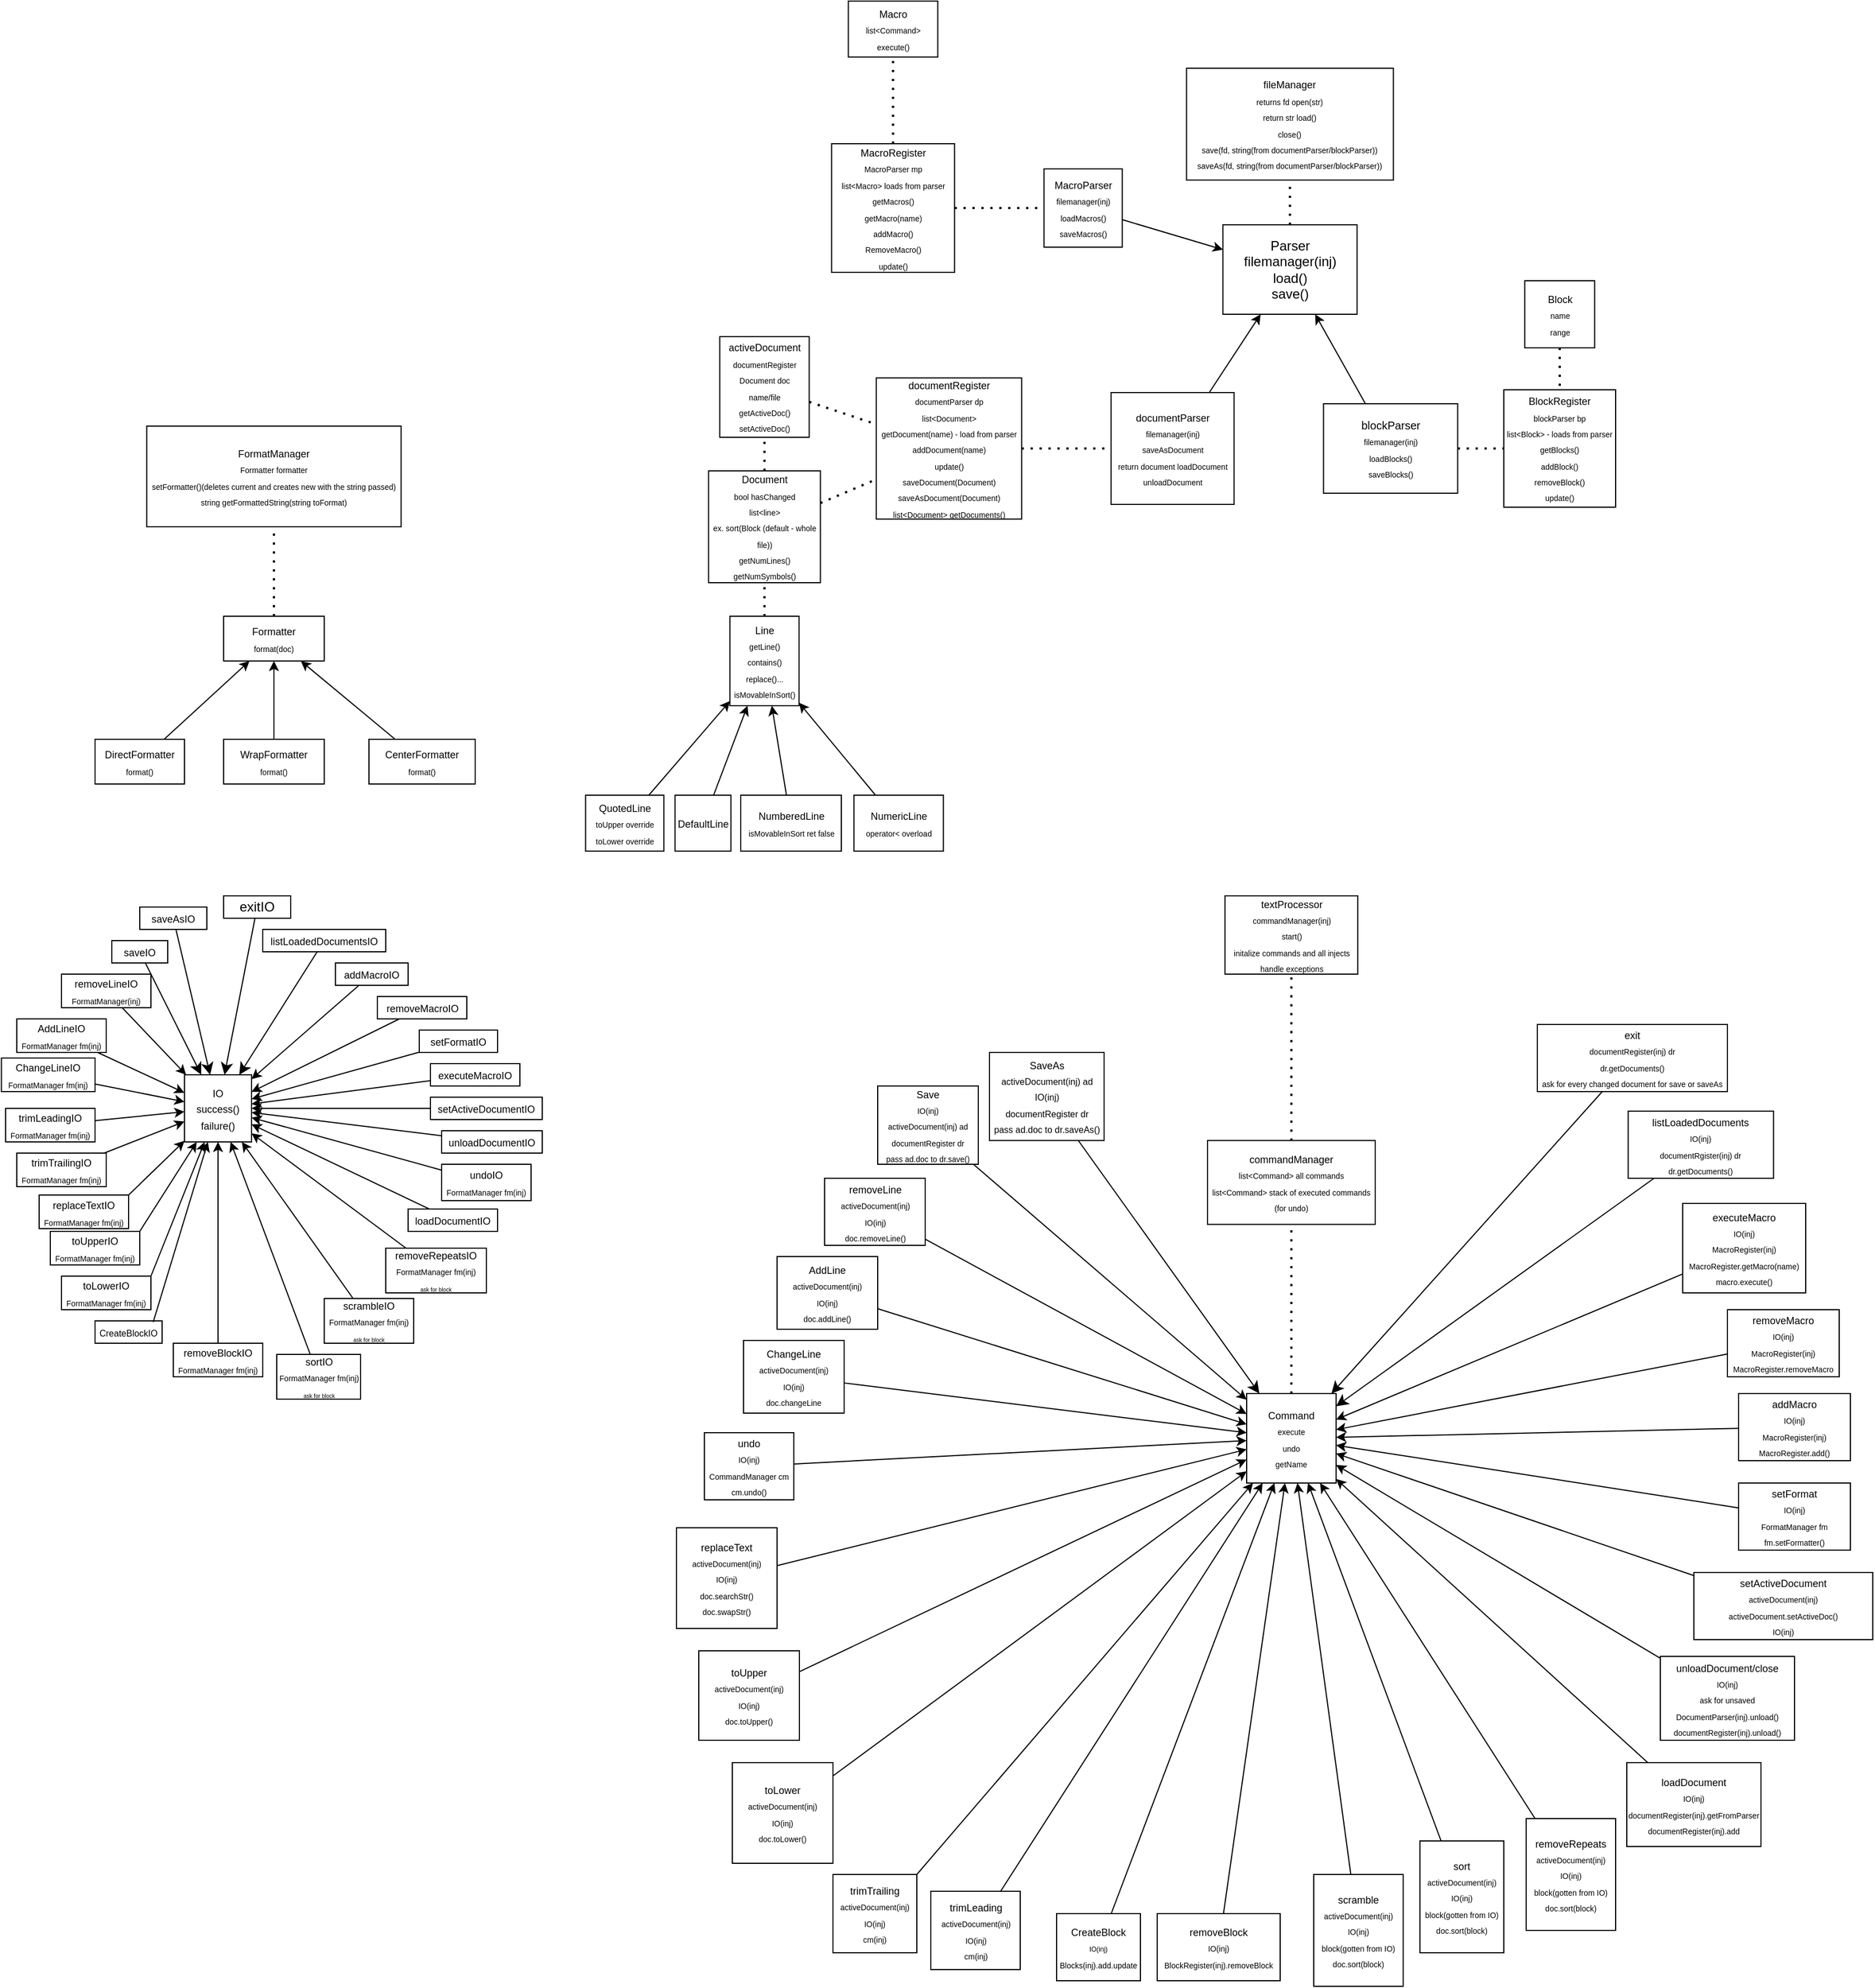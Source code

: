 <mxfile version="27.0.6">
  <diagram name="Page-1" id="WZtxArUw21AEg8nsX3O_">
    <mxGraphModel dx="4415" dy="3078" grid="1" gridSize="10" guides="1" tooltips="1" connect="1" arrows="1" fold="1" page="1" pageScale="1" pageWidth="850" pageHeight="1100" math="0" shadow="0">
      <root>
        <mxCell id="Geku6nf0btogOaxhjyzA-0" />
        <mxCell id="Geku6nf0btogOaxhjyzA-1" parent="Geku6nf0btogOaxhjyzA-0" />
        <mxCell id="yFrAFG5AL53cfiDgzdC0-0" value="&lt;font style=&quot;font-size: 9px;&quot;&gt;Command&lt;/font&gt;&lt;div&gt;&lt;font style=&quot;font-size: 7px;&quot;&gt;execute&lt;/font&gt;&lt;/div&gt;&lt;div&gt;&lt;font style=&quot;font-size: 7px;&quot;&gt;undo&lt;/font&gt;&lt;/div&gt;&lt;div&gt;&lt;font style=&quot;font-size: 7px;&quot;&gt;getName&lt;/font&gt;&lt;/div&gt;" style="whiteSpace=wrap;html=1;aspect=fixed;" vertex="1" parent="Geku6nf0btogOaxhjyzA-1">
          <mxGeometry x="1040" y="315" width="80" height="80" as="geometry" />
        </mxCell>
        <mxCell id="yFrAFG5AL53cfiDgzdC0-1" value="&lt;font style=&quot;font-size: 9px;&quot;&gt;replaceText&lt;/font&gt;&lt;div&gt;&lt;span style=&quot;font-size: 7px;&quot;&gt;activeDocument(inj)&lt;/span&gt;&lt;font size=&quot;1&quot;&gt;&lt;br&gt;&lt;/font&gt;&lt;div&gt;&lt;font style=&quot;&quot;&gt;&lt;font style=&quot;font-size: 7px;&quot;&gt;IO(inj)&lt;/font&gt;&lt;/font&gt;&lt;div&gt;&lt;div&gt;&lt;font style=&quot;font-size: 7px;&quot;&gt;doc.searchStr()&lt;/font&gt;&lt;/div&gt;&lt;div&gt;&lt;font style=&quot;font-size: 7px;&quot;&gt;doc.swapStr()&lt;/font&gt;&lt;/div&gt;&lt;/div&gt;&lt;/div&gt;&lt;/div&gt;" style="rounded=0;whiteSpace=wrap;html=1;" vertex="1" parent="Geku6nf0btogOaxhjyzA-1">
          <mxGeometry x="530" y="435" width="90" height="90" as="geometry" />
        </mxCell>
        <mxCell id="yFrAFG5AL53cfiDgzdC0-2" value="" style="endArrow=classic;html=1;rounded=0;" edge="1" parent="Geku6nf0btogOaxhjyzA-1" source="yFrAFG5AL53cfiDgzdC0-1" target="yFrAFG5AL53cfiDgzdC0-0">
          <mxGeometry width="50" height="50" relative="1" as="geometry">
            <mxPoint x="1000" y="465" as="sourcePoint" />
            <mxPoint x="1050" y="415" as="targetPoint" />
          </mxGeometry>
        </mxCell>
        <mxCell id="yFrAFG5AL53cfiDgzdC0-3" value="&lt;font style=&quot;font-size: 9px;&quot;&gt;Document&lt;/font&gt;&lt;div&gt;&lt;font style=&quot;&quot;&gt;&lt;font style=&quot;font-size: 7px;&quot;&gt;bool hasChanged&lt;/font&gt;&lt;br&gt;&lt;/font&gt;&lt;div&gt;&lt;font style=&quot;font-size: 7px;&quot;&gt;list&amp;lt;line&amp;gt;&lt;/font&gt;&lt;/div&gt;&lt;div&gt;&lt;font style=&quot;font-size: 7px;&quot;&gt;ex. sort(Block (default - whole file))&lt;/font&gt;&lt;/div&gt;&lt;div&gt;&lt;font style=&quot;font-size: 7px;&quot;&gt;getNumLines()&lt;/font&gt;&lt;/div&gt;&lt;div&gt;&lt;font style=&quot;font-size: 7px;&quot;&gt;getNumSymbols()&lt;/font&gt;&lt;/div&gt;&lt;/div&gt;" style="whiteSpace=wrap;html=1;aspect=fixed;" vertex="1" parent="Geku6nf0btogOaxhjyzA-1">
          <mxGeometry x="558.75" y="-510" width="100" height="100" as="geometry" />
        </mxCell>
        <mxCell id="yFrAFG5AL53cfiDgzdC0-4" value="&lt;font style=&quot;font-size: 9px;&quot;&gt;toUpper&lt;/font&gt;&lt;div&gt;&lt;span style=&quot;font-size: 7px;&quot;&gt;activeDocument(inj)&lt;/span&gt;&lt;font size=&quot;1&quot;&gt;&lt;br&gt;&lt;/font&gt;&lt;div&gt;&lt;span style=&quot;font-size: 7px;&quot;&gt;IO(inj)&lt;/span&gt;&lt;div&gt;&lt;div&gt;&lt;font style=&quot;font-size: 7px;&quot;&gt;doc.toUpper()&lt;/font&gt;&lt;/div&gt;&lt;/div&gt;&lt;/div&gt;&lt;/div&gt;" style="rounded=0;whiteSpace=wrap;html=1;" vertex="1" parent="Geku6nf0btogOaxhjyzA-1">
          <mxGeometry x="550" y="545" width="90" height="80" as="geometry" />
        </mxCell>
        <mxCell id="yFrAFG5AL53cfiDgzdC0-5" value="" style="endArrow=classic;html=1;rounded=0;" edge="1" parent="Geku6nf0btogOaxhjyzA-1" source="yFrAFG5AL53cfiDgzdC0-4" target="yFrAFG5AL53cfiDgzdC0-0">
          <mxGeometry width="50" height="50" relative="1" as="geometry">
            <mxPoint x="1020" y="425" as="sourcePoint" />
            <mxPoint x="1070" y="375" as="targetPoint" />
          </mxGeometry>
        </mxCell>
        <mxCell id="yFrAFG5AL53cfiDgzdC0-6" value="&lt;font style=&quot;font-size: 9px;&quot;&gt;toLower&lt;/font&gt;&lt;div&gt;&lt;span style=&quot;font-size: 7px;&quot;&gt;activeDocument(inj)&lt;/span&gt;&lt;font size=&quot;1&quot;&gt;&lt;br&gt;&lt;/font&gt;&lt;div&gt;&lt;span style=&quot;font-size: 7px;&quot;&gt;IO(inj)&lt;/span&gt;&lt;div&gt;&lt;div&gt;&lt;font style=&quot;font-size: 7px;&quot;&gt;doc.toLower()&lt;/font&gt;&lt;/div&gt;&lt;/div&gt;&lt;/div&gt;&lt;/div&gt;" style="whiteSpace=wrap;html=1;aspect=fixed;" vertex="1" parent="Geku6nf0btogOaxhjyzA-1">
          <mxGeometry x="580" y="645" width="90" height="90" as="geometry" />
        </mxCell>
        <mxCell id="yFrAFG5AL53cfiDgzdC0-7" value="" style="endArrow=classic;html=1;rounded=0;" edge="1" parent="Geku6nf0btogOaxhjyzA-1" source="yFrAFG5AL53cfiDgzdC0-6" target="yFrAFG5AL53cfiDgzdC0-0">
          <mxGeometry width="50" height="50" relative="1" as="geometry">
            <mxPoint x="1020" y="475" as="sourcePoint" />
            <mxPoint x="1070" y="425" as="targetPoint" />
          </mxGeometry>
        </mxCell>
        <mxCell id="yFrAFG5AL53cfiDgzdC0-8" value="&lt;font style=&quot;font-size: 9px;&quot;&gt;IO&lt;/font&gt;&lt;div&gt;&lt;font style=&quot;font-size: 9px;&quot;&gt;success()&lt;/font&gt;&lt;/div&gt;&lt;div&gt;&lt;font style=&quot;font-size: 9px;&quot;&gt;failure()&lt;/font&gt;&lt;/div&gt;" style="whiteSpace=wrap;html=1;aspect=fixed;" vertex="1" parent="Geku6nf0btogOaxhjyzA-1">
          <mxGeometry x="90" y="30" width="60" height="60" as="geometry" />
        </mxCell>
        <mxCell id="yFrAFG5AL53cfiDgzdC0-9" value="&lt;span style=&quot;font-size: 9px;&quot;&gt;replaceTextIO&lt;/span&gt;&lt;div&gt;&lt;span style=&quot;font-size: 7px;&quot;&gt;FormatManager fm(inj)&lt;/span&gt;&lt;span style=&quot;font-size: 9px;&quot;&gt;&lt;/span&gt;&lt;/div&gt;" style="rounded=0;whiteSpace=wrap;html=1;" vertex="1" parent="Geku6nf0btogOaxhjyzA-1">
          <mxGeometry x="-40" y="137.5" width="80" height="30" as="geometry" />
        </mxCell>
        <mxCell id="yFrAFG5AL53cfiDgzdC0-10" value="" style="endArrow=classic;html=1;rounded=0;exitX=1;exitY=0;exitDx=0;exitDy=0;" edge="1" parent="Geku6nf0btogOaxhjyzA-1" source="yFrAFG5AL53cfiDgzdC0-9" target="yFrAFG5AL53cfiDgzdC0-8">
          <mxGeometry width="50" height="50" relative="1" as="geometry">
            <mxPoint x="-100" y="100" as="sourcePoint" />
            <mxPoint x="-50" y="50" as="targetPoint" />
          </mxGeometry>
        </mxCell>
        <mxCell id="yFrAFG5AL53cfiDgzdC0-11" value="&lt;font style=&quot;font-size: 9px;&quot;&gt;toUpperIO&lt;/font&gt;&lt;div&gt;&lt;font style=&quot;font-size: 9px;&quot;&gt;&lt;span style=&quot;font-size: 7px;&quot;&gt;FormatManager fm(inj)&lt;/span&gt;&lt;/font&gt;&lt;/div&gt;" style="rounded=0;whiteSpace=wrap;html=1;" vertex="1" parent="Geku6nf0btogOaxhjyzA-1">
          <mxGeometry x="-30" y="170" width="80" height="30" as="geometry" />
        </mxCell>
        <mxCell id="yFrAFG5AL53cfiDgzdC0-12" value="" style="endArrow=classic;html=1;rounded=0;exitX=1;exitY=0;exitDx=0;exitDy=0;" edge="1" parent="Geku6nf0btogOaxhjyzA-1" source="yFrAFG5AL53cfiDgzdC0-11" target="yFrAFG5AL53cfiDgzdC0-8">
          <mxGeometry width="50" height="50" relative="1" as="geometry">
            <mxPoint x="-100" y="100" as="sourcePoint" />
            <mxPoint x="-50" y="50" as="targetPoint" />
          </mxGeometry>
        </mxCell>
        <mxCell id="yFrAFG5AL53cfiDgzdC0-13" value="&lt;font style=&quot;font-size: 9px;&quot;&gt;toLowerIO&lt;/font&gt;&lt;div&gt;&lt;font style=&quot;font-size: 9px;&quot;&gt;&lt;span style=&quot;font-size: 7px;&quot;&gt;FormatManager fm(inj)&lt;/span&gt;&lt;/font&gt;&lt;/div&gt;" style="rounded=0;whiteSpace=wrap;html=1;" vertex="1" parent="Geku6nf0btogOaxhjyzA-1">
          <mxGeometry x="-20" y="210" width="80" height="30" as="geometry" />
        </mxCell>
        <mxCell id="yFrAFG5AL53cfiDgzdC0-14" value="" style="endArrow=classic;html=1;rounded=0;exitX=1;exitY=0;exitDx=0;exitDy=0;" edge="1" parent="Geku6nf0btogOaxhjyzA-1" source="yFrAFG5AL53cfiDgzdC0-13" target="yFrAFG5AL53cfiDgzdC0-8">
          <mxGeometry width="50" height="50" relative="1" as="geometry">
            <mxPoint x="-100" y="100" as="sourcePoint" />
            <mxPoint x="-50" y="50" as="targetPoint" />
          </mxGeometry>
        </mxCell>
        <mxCell id="yFrAFG5AL53cfiDgzdC0-15" value="&lt;font style=&quot;font-size: 9px;&quot;&gt;trimLeading&lt;/font&gt;&lt;div&gt;&lt;span style=&quot;font-size: 7px;&quot;&gt;activeDocument(inj)&lt;/span&gt;&lt;font size=&quot;1&quot;&gt;&lt;br&gt;&lt;/font&gt;&lt;div&gt;&lt;font style=&quot;font-size: 7px;&quot;&gt;IO(inj)&lt;/font&gt;&lt;/div&gt;&lt;div&gt;&lt;font style=&quot;font-size: 7px;&quot;&gt;cm(inj)&lt;/font&gt;&lt;/div&gt;&lt;/div&gt;" style="rounded=0;whiteSpace=wrap;html=1;" vertex="1" parent="Geku6nf0btogOaxhjyzA-1">
          <mxGeometry x="757.5" y="760" width="80" height="70" as="geometry" />
        </mxCell>
        <mxCell id="yFrAFG5AL53cfiDgzdC0-16" value="" style="endArrow=classic;html=1;rounded=0;" edge="1" parent="Geku6nf0btogOaxhjyzA-1" source="yFrAFG5AL53cfiDgzdC0-15" target="yFrAFG5AL53cfiDgzdC0-0">
          <mxGeometry width="50" height="50" relative="1" as="geometry">
            <mxPoint x="1080" y="615" as="sourcePoint" />
            <mxPoint x="1130" y="565" as="targetPoint" />
          </mxGeometry>
        </mxCell>
        <mxCell id="yFrAFG5AL53cfiDgzdC0-17" value="&lt;font style=&quot;font-size: 9px;&quot;&gt;trimTrailing&lt;/font&gt;&lt;div&gt;&lt;span style=&quot;font-size: 7px;&quot;&gt;activeDocument(inj)&lt;/span&gt;&lt;font size=&quot;1&quot;&gt;&lt;br&gt;&lt;/font&gt;&lt;div&gt;&lt;font style=&quot;font-size: 7px;&quot;&gt;IO(inj)&lt;/font&gt;&lt;/div&gt;&lt;div&gt;&lt;font style=&quot;font-size: 7px;&quot;&gt;cm(inj)&lt;/font&gt;&lt;/div&gt;&lt;/div&gt;" style="rounded=0;whiteSpace=wrap;html=1;" vertex="1" parent="Geku6nf0btogOaxhjyzA-1">
          <mxGeometry x="670" y="745" width="75" height="70" as="geometry" />
        </mxCell>
        <mxCell id="yFrAFG5AL53cfiDgzdC0-18" value="" style="endArrow=classic;html=1;rounded=0;exitX=1;exitY=0;exitDx=0;exitDy=0;" edge="1" parent="Geku6nf0btogOaxhjyzA-1" source="yFrAFG5AL53cfiDgzdC0-17" target="yFrAFG5AL53cfiDgzdC0-0">
          <mxGeometry width="50" height="50" relative="1" as="geometry">
            <mxPoint x="1080" y="525" as="sourcePoint" />
            <mxPoint x="1130" y="475" as="targetPoint" />
          </mxGeometry>
        </mxCell>
        <mxCell id="yFrAFG5AL53cfiDgzdC0-19" value="&lt;font style=&quot;font-size: 9px;&quot;&gt;trimTrailingIO&lt;/font&gt;&lt;div&gt;&lt;font style=&quot;font-size: 9px;&quot;&gt;&lt;span style=&quot;font-size: 7px;&quot;&gt;FormatManager fm(inj)&lt;/span&gt;&lt;/font&gt;&lt;/div&gt;" style="rounded=0;whiteSpace=wrap;html=1;" vertex="1" parent="Geku6nf0btogOaxhjyzA-1">
          <mxGeometry x="-60" y="100" width="80" height="30" as="geometry" />
        </mxCell>
        <mxCell id="yFrAFG5AL53cfiDgzdC0-20" value="&lt;font style=&quot;font-size: 9px;&quot;&gt;trimLeadingIO&lt;/font&gt;&lt;div&gt;&lt;font style=&quot;font-size: 7px;&quot;&gt;FormatManager fm(inj)&lt;/font&gt;&lt;/div&gt;" style="rounded=0;whiteSpace=wrap;html=1;" vertex="1" parent="Geku6nf0btogOaxhjyzA-1">
          <mxGeometry x="-70" y="60" width="80" height="30" as="geometry" />
        </mxCell>
        <mxCell id="yFrAFG5AL53cfiDgzdC0-21" value="" style="endArrow=classic;html=1;rounded=0;" edge="1" parent="Geku6nf0btogOaxhjyzA-1" source="yFrAFG5AL53cfiDgzdC0-20" target="yFrAFG5AL53cfiDgzdC0-8">
          <mxGeometry width="50" height="50" relative="1" as="geometry">
            <mxPoint x="-160" y="160" as="sourcePoint" />
            <mxPoint x="-110" y="110" as="targetPoint" />
          </mxGeometry>
        </mxCell>
        <mxCell id="yFrAFG5AL53cfiDgzdC0-22" value="" style="endArrow=classic;html=1;rounded=0;" edge="1" parent="Geku6nf0btogOaxhjyzA-1" source="yFrAFG5AL53cfiDgzdC0-19" target="yFrAFG5AL53cfiDgzdC0-8">
          <mxGeometry width="50" height="50" relative="1" as="geometry">
            <mxPoint x="-160" y="160" as="sourcePoint" />
            <mxPoint x="-110" y="110" as="targetPoint" />
          </mxGeometry>
        </mxCell>
        <mxCell id="yFrAFG5AL53cfiDgzdC0-23" value="&lt;div&gt;&lt;span style=&quot;font-size: 9px; background-color: transparent; color: light-dark(rgb(0, 0, 0), rgb(255, 255, 255));&quot;&gt;CreateBlock&lt;/span&gt;&lt;/div&gt;&lt;div&gt;&lt;font style=&quot;&quot;&gt;&lt;font style=&quot;font-size: 6px;&quot;&gt;IO(inj)&lt;/font&gt;&lt;/font&gt;&lt;/div&gt;&lt;div&gt;&lt;font style=&quot;font-size: 7px;&quot;&gt;Blocks(inj).add.update&lt;/font&gt;&lt;/div&gt;" style="rounded=0;whiteSpace=wrap;html=1;" vertex="1" parent="Geku6nf0btogOaxhjyzA-1">
          <mxGeometry x="870" y="780" width="75" height="60" as="geometry" />
        </mxCell>
        <mxCell id="yFrAFG5AL53cfiDgzdC0-24" value="&lt;font style=&quot;font-size: 9px;&quot;&gt;Block&lt;/font&gt;&lt;div&gt;&lt;font style=&quot;font-size: 7px;&quot;&gt;&lt;font style=&quot;&quot;&gt;name&lt;/font&gt;&lt;br&gt;&lt;/font&gt;&lt;div&gt;&lt;font style=&quot;font-size: 7px;&quot;&gt;range&lt;/font&gt;&lt;/div&gt;&lt;/div&gt;" style="rounded=0;whiteSpace=wrap;html=1;" vertex="1" parent="Geku6nf0btogOaxhjyzA-1">
          <mxGeometry x="1288.75" y="-680" width="62.5" height="60" as="geometry" />
        </mxCell>
        <mxCell id="yFrAFG5AL53cfiDgzdC0-25" value="&lt;font style=&quot;font-size: 9px;&quot;&gt;BlockRegister&lt;/font&gt;&lt;div&gt;&lt;font style=&quot;font-size: 7px;&quot;&gt;blockParser bp&lt;br&gt;&lt;/font&gt;&lt;div&gt;&lt;font style=&quot;font-size: 7px;&quot;&gt;list&amp;lt;Block&amp;gt; - loads from parser&lt;/font&gt;&lt;/div&gt;&lt;div&gt;&lt;font style=&quot;font-size: 7px;&quot;&gt;getBlocks()&lt;/font&gt;&lt;/div&gt;&lt;div&gt;&lt;font style=&quot;font-size: 7px;&quot;&gt;addBlock()&lt;/font&gt;&lt;/div&gt;&lt;/div&gt;&lt;div&gt;&lt;font style=&quot;font-size: 7px;&quot;&gt;removeBlock()&lt;/font&gt;&lt;/div&gt;&lt;div&gt;&lt;font style=&quot;font-size: 7px;&quot;&gt;update()&lt;/font&gt;&lt;/div&gt;" style="rounded=0;whiteSpace=wrap;html=1;" vertex="1" parent="Geku6nf0btogOaxhjyzA-1">
          <mxGeometry x="1270" y="-582.5" width="100" height="105" as="geometry" />
        </mxCell>
        <mxCell id="yFrAFG5AL53cfiDgzdC0-26" value="&lt;font style=&quot;font-size: 8px;&quot;&gt;CreateBlockIO&lt;/font&gt;" style="rounded=0;whiteSpace=wrap;html=1;" vertex="1" parent="Geku6nf0btogOaxhjyzA-1">
          <mxGeometry x="10" y="250" width="60" height="20" as="geometry" />
        </mxCell>
        <mxCell id="yFrAFG5AL53cfiDgzdC0-27" value="" style="endArrow=classic;html=1;rounded=0;exitX=0.867;exitY=0.058;exitDx=0;exitDy=0;exitPerimeter=0;" edge="1" parent="Geku6nf0btogOaxhjyzA-1" source="yFrAFG5AL53cfiDgzdC0-26" target="yFrAFG5AL53cfiDgzdC0-8">
          <mxGeometry width="50" height="50" relative="1" as="geometry">
            <mxPoint x="145" y="50" as="sourcePoint" />
            <mxPoint x="195" as="targetPoint" />
          </mxGeometry>
        </mxCell>
        <mxCell id="yFrAFG5AL53cfiDgzdC0-28" value="&lt;font style=&quot;font-size: 10px;&quot;&gt;blockParser&lt;/font&gt;&lt;div&gt;&lt;font style=&quot;font-size: 7px;&quot;&gt;filemanager(inj)&lt;/font&gt;&lt;br&gt;&lt;div&gt;&lt;div&gt;&lt;font style=&quot;font-size: 7px;&quot;&gt;loadBlocks()&lt;/font&gt;&lt;/div&gt;&lt;div&gt;&lt;font style=&quot;font-size: 7px;&quot;&gt;saveBlocks()&lt;/font&gt;&lt;/div&gt;&lt;/div&gt;&lt;/div&gt;" style="rounded=0;whiteSpace=wrap;html=1;" vertex="1" parent="Geku6nf0btogOaxhjyzA-1">
          <mxGeometry x="1108.75" y="-570" width="120" height="80" as="geometry" />
        </mxCell>
        <mxCell id="yFrAFG5AL53cfiDgzdC0-29" value="" style="endArrow=none;dashed=1;html=1;dashPattern=1 3;strokeWidth=2;rounded=0;" edge="1" parent="Geku6nf0btogOaxhjyzA-1" source="yFrAFG5AL53cfiDgzdC0-28" target="yFrAFG5AL53cfiDgzdC0-25">
          <mxGeometry width="50" height="50" relative="1" as="geometry">
            <mxPoint x="1088.75" y="-30" as="sourcePoint" />
            <mxPoint x="1138.75" y="-80" as="targetPoint" />
          </mxGeometry>
        </mxCell>
        <mxCell id="yFrAFG5AL53cfiDgzdC0-30" value="" style="endArrow=none;dashed=1;html=1;dashPattern=1 3;strokeWidth=2;rounded=0;" edge="1" parent="Geku6nf0btogOaxhjyzA-1" source="yFrAFG5AL53cfiDgzdC0-0" target="yFrAFG5AL53cfiDgzdC0-66">
          <mxGeometry width="50" height="50" relative="1" as="geometry">
            <mxPoint x="510" y="145" as="sourcePoint" />
            <mxPoint x="1080" y="265" as="targetPoint" />
          </mxGeometry>
        </mxCell>
        <mxCell id="yFrAFG5AL53cfiDgzdC0-31" value="" style="endArrow=classic;html=1;rounded=0;" edge="1" parent="Geku6nf0btogOaxhjyzA-1" source="yFrAFG5AL53cfiDgzdC0-23" target="yFrAFG5AL53cfiDgzdC0-0">
          <mxGeometry width="50" height="50" relative="1" as="geometry">
            <mxPoint x="1260" y="585" as="sourcePoint" />
            <mxPoint x="1310" y="535" as="targetPoint" />
          </mxGeometry>
        </mxCell>
        <mxCell id="yFrAFG5AL53cfiDgzdC0-32" value="&lt;font style=&quot;font-size: 9px;&quot;&gt;sort&lt;/font&gt;&lt;div&gt;&lt;span style=&quot;font-size: 7px;&quot;&gt;activeDocument(inj)&lt;/span&gt;&lt;font size=&quot;1&quot;&gt;&lt;br&gt;&lt;/font&gt;&lt;div&gt;&lt;font style=&quot;font-size: 7px;&quot;&gt;IO(inj)&lt;/font&gt;&lt;/div&gt;&lt;div&gt;&lt;font style=&quot;font-size: 7px;&quot;&gt;block(gotten from IO)&lt;/font&gt;&lt;/div&gt;&lt;div&gt;&lt;font style=&quot;font-size: 7px;&quot;&gt;doc.sort(block)&lt;/font&gt;&lt;/div&gt;&lt;/div&gt;" style="rounded=0;whiteSpace=wrap;html=1;" vertex="1" parent="Geku6nf0btogOaxhjyzA-1">
          <mxGeometry x="1195" y="715" width="75" height="100" as="geometry" />
        </mxCell>
        <mxCell id="yFrAFG5AL53cfiDgzdC0-33" value="" style="endArrow=classic;html=1;rounded=0;" edge="1" parent="Geku6nf0btogOaxhjyzA-1" source="yFrAFG5AL53cfiDgzdC0-32" target="yFrAFG5AL53cfiDgzdC0-0">
          <mxGeometry width="50" height="50" relative="1" as="geometry">
            <mxPoint x="1220" y="655" as="sourcePoint" />
            <mxPoint x="1270" y="605" as="targetPoint" />
          </mxGeometry>
        </mxCell>
        <mxCell id="yFrAFG5AL53cfiDgzdC0-34" value="&lt;font style=&quot;font-size: 9px;&quot;&gt;sortIO&lt;/font&gt;&lt;div&gt;&lt;span style=&quot;font-size: 7px;&quot;&gt;FormatManager fm(inj)&lt;/span&gt;&lt;font size=&quot;1&quot;&gt;&lt;br&gt;&lt;/font&gt;&lt;div&gt;&lt;font style=&quot;font-size: 5px;&quot;&gt;ask for block&lt;/font&gt;&lt;/div&gt;&lt;/div&gt;" style="rounded=0;whiteSpace=wrap;html=1;" vertex="1" parent="Geku6nf0btogOaxhjyzA-1">
          <mxGeometry x="172.5" y="280" width="75" height="40" as="geometry" />
        </mxCell>
        <mxCell id="yFrAFG5AL53cfiDgzdC0-35" value="" style="endArrow=classic;html=1;rounded=0;" edge="1" parent="Geku6nf0btogOaxhjyzA-1" source="yFrAFG5AL53cfiDgzdC0-34" target="yFrAFG5AL53cfiDgzdC0-8">
          <mxGeometry width="50" height="50" relative="1" as="geometry">
            <mxPoint x="255" y="140" as="sourcePoint" />
            <mxPoint x="305" y="90" as="targetPoint" />
          </mxGeometry>
        </mxCell>
        <mxCell id="yFrAFG5AL53cfiDgzdC0-36" value="&lt;font style=&quot;font-size: 9px;&quot;&gt;scramble&lt;/font&gt;&lt;div&gt;&lt;span style=&quot;font-size: 7px;&quot;&gt;activeDocument(inj)&lt;/span&gt;&lt;font size=&quot;1&quot;&gt;&lt;br&gt;&lt;/font&gt;&lt;div&gt;&lt;font style=&quot;font-size: 7px;&quot;&gt;IO(inj)&lt;/font&gt;&lt;/div&gt;&lt;div&gt;&lt;font style=&quot;font-size: 7px;&quot;&gt;block(gotten from IO)&lt;/font&gt;&lt;/div&gt;&lt;div&gt;&lt;font style=&quot;font-size: 7px;&quot;&gt;doc.sort(block)&lt;/font&gt;&lt;/div&gt;&lt;/div&gt;" style="rounded=0;whiteSpace=wrap;html=1;" vertex="1" parent="Geku6nf0btogOaxhjyzA-1">
          <mxGeometry x="1100" y="745" width="80" height="100" as="geometry" />
        </mxCell>
        <mxCell id="yFrAFG5AL53cfiDgzdC0-37" value="" style="endArrow=classic;html=1;rounded=0;" edge="1" parent="Geku6nf0btogOaxhjyzA-1" source="yFrAFG5AL53cfiDgzdC0-36" target="yFrAFG5AL53cfiDgzdC0-0">
          <mxGeometry width="50" height="50" relative="1" as="geometry">
            <mxPoint x="1190" y="625" as="sourcePoint" />
            <mxPoint x="1240" y="575" as="targetPoint" />
          </mxGeometry>
        </mxCell>
        <mxCell id="yFrAFG5AL53cfiDgzdC0-38" value="&lt;font style=&quot;font-size: 9px;&quot;&gt;removeRepeats&lt;/font&gt;&lt;div&gt;&lt;span style=&quot;font-size: 7px;&quot;&gt;activeDocument(inj)&lt;/span&gt;&lt;font size=&quot;1&quot;&gt;&lt;br&gt;&lt;/font&gt;&lt;div&gt;&lt;font style=&quot;font-size: 7px;&quot;&gt;IO(inj)&lt;/font&gt;&lt;/div&gt;&lt;div&gt;&lt;font style=&quot;font-size: 7px;&quot;&gt;block(gotten from IO)&lt;/font&gt;&lt;/div&gt;&lt;div&gt;&lt;font style=&quot;font-size: 7px;&quot;&gt;doc.sort(block)&lt;/font&gt;&lt;/div&gt;&lt;/div&gt;" style="rounded=0;whiteSpace=wrap;html=1;" vertex="1" parent="Geku6nf0btogOaxhjyzA-1">
          <mxGeometry x="1290" y="695" width="80" height="100" as="geometry" />
        </mxCell>
        <mxCell id="yFrAFG5AL53cfiDgzdC0-39" value="" style="endArrow=classic;html=1;rounded=0;" edge="1" parent="Geku6nf0btogOaxhjyzA-1" source="yFrAFG5AL53cfiDgzdC0-38" target="yFrAFG5AL53cfiDgzdC0-0">
          <mxGeometry width="50" height="50" relative="1" as="geometry">
            <mxPoint x="1220" y="675" as="sourcePoint" />
            <mxPoint x="1270" y="625" as="targetPoint" />
          </mxGeometry>
        </mxCell>
        <mxCell id="yFrAFG5AL53cfiDgzdC0-40" value="&lt;font style=&quot;font-size: 9px;&quot;&gt;scrambleIO&lt;/font&gt;&lt;div&gt;&lt;span style=&quot;font-size: 7px;&quot;&gt;FormatManager fm(inj)&lt;/span&gt;&lt;font size=&quot;1&quot;&gt;&lt;br&gt;&lt;/font&gt;&lt;div&gt;&lt;font style=&quot;font-size: 5px;&quot;&gt;ask for block&lt;/font&gt;&lt;/div&gt;&lt;/div&gt;" style="rounded=0;whiteSpace=wrap;html=1;" vertex="1" parent="Geku6nf0btogOaxhjyzA-1">
          <mxGeometry x="215" y="230" width="80" height="40" as="geometry" />
        </mxCell>
        <mxCell id="yFrAFG5AL53cfiDgzdC0-41" value="" style="endArrow=classic;html=1;rounded=0;" edge="1" parent="Geku6nf0btogOaxhjyzA-1" source="yFrAFG5AL53cfiDgzdC0-40" target="yFrAFG5AL53cfiDgzdC0-8">
          <mxGeometry width="50" height="50" relative="1" as="geometry">
            <mxPoint x="270" y="70" as="sourcePoint" />
            <mxPoint x="320" y="20" as="targetPoint" />
          </mxGeometry>
        </mxCell>
        <mxCell id="yFrAFG5AL53cfiDgzdC0-42" value="&lt;font style=&quot;font-size: 9px;&quot;&gt;removeRepeatsIO&lt;/font&gt;&lt;div&gt;&lt;span style=&quot;font-size: 7px;&quot;&gt;FormatManager fm(inj)&lt;/span&gt;&lt;font size=&quot;1&quot;&gt;&lt;br&gt;&lt;/font&gt;&lt;div&gt;&lt;font style=&quot;font-size: 5px;&quot;&gt;ask for block&lt;/font&gt;&lt;/div&gt;&lt;/div&gt;" style="rounded=0;whiteSpace=wrap;html=1;" vertex="1" parent="Geku6nf0btogOaxhjyzA-1">
          <mxGeometry x="270" y="185" width="90" height="40" as="geometry" />
        </mxCell>
        <mxCell id="yFrAFG5AL53cfiDgzdC0-43" value="" style="endArrow=classic;html=1;rounded=0;" edge="1" parent="Geku6nf0btogOaxhjyzA-1" source="yFrAFG5AL53cfiDgzdC0-42" target="yFrAFG5AL53cfiDgzdC0-8">
          <mxGeometry width="50" height="50" relative="1" as="geometry">
            <mxPoint x="310" y="80" as="sourcePoint" />
            <mxPoint x="360" y="30" as="targetPoint" />
          </mxGeometry>
        </mxCell>
        <mxCell id="yFrAFG5AL53cfiDgzdC0-44" style="edgeStyle=none;curved=1;rounded=0;orthogonalLoop=1;jettySize=auto;html=1;fontSize=12;startSize=8;endSize=8;entryX=0.5;entryY=1;entryDx=0;entryDy=0;" edge="1" parent="Geku6nf0btogOaxhjyzA-1" source="yFrAFG5AL53cfiDgzdC0-45" target="yFrAFG5AL53cfiDgzdC0-45">
          <mxGeometry relative="1" as="geometry">
            <mxPoint x="773.75" y="-460" as="targetPoint" />
          </mxGeometry>
        </mxCell>
        <mxCell id="yFrAFG5AL53cfiDgzdC0-45" value="&lt;font style=&quot;font-size: 9px;&quot;&gt;documentRegister&lt;/font&gt;&lt;div&gt;&lt;font style=&quot;&quot;&gt;&lt;font style=&quot;font-size: 7px;&quot;&gt;documentParser dp&lt;/font&gt;&lt;br&gt;&lt;/font&gt;&lt;div&gt;&lt;font style=&quot;font-size: 7px;&quot;&gt;list&amp;lt;Document&amp;gt;&lt;/font&gt;&lt;/div&gt;&lt;div&gt;&lt;font style=&quot;font-size: 7px;&quot;&gt;getDocument(name) - load from parser&lt;/font&gt;&lt;/div&gt;&lt;div&gt;&lt;font style=&quot;font-size: 7px;&quot;&gt;addDocument(name)&lt;/font&gt;&lt;/div&gt;&lt;div&gt;&lt;font style=&quot;font-size: 7px;&quot;&gt;update()&lt;/font&gt;&lt;/div&gt;&lt;/div&gt;&lt;div&gt;&lt;font style=&quot;font-size: 7px;&quot;&gt;saveDocument(Document)&lt;/font&gt;&lt;/div&gt;&lt;div&gt;&lt;font style=&quot;font-size: 7px;&quot;&gt;saveAsDocument(Document)&lt;/font&gt;&lt;/div&gt;&lt;div&gt;&lt;font style=&quot;font-size: 7px;&quot;&gt;list&amp;lt;Document&amp;gt; getDocuments()&lt;/font&gt;&lt;/div&gt;" style="rounded=0;whiteSpace=wrap;html=1;" vertex="1" parent="Geku6nf0btogOaxhjyzA-1">
          <mxGeometry x="708.75" y="-593.12" width="130" height="126.25" as="geometry" />
        </mxCell>
        <mxCell id="yFrAFG5AL53cfiDgzdC0-46" value="&lt;font style=&quot;font-size: 9px;&quot;&gt;loadDocument&lt;/font&gt;&lt;div&gt;&lt;font style=&quot;font-size: 7px;&quot;&gt;IO(inj)&lt;/font&gt;&lt;/div&gt;&lt;div&gt;&lt;font style=&quot;font-size: 7px;&quot;&gt;documentRegister(inj).getFromParser&lt;/font&gt;&lt;/div&gt;&lt;div&gt;&lt;font style=&quot;font-size: 7px;&quot;&gt;documentRegister(inj).add&lt;/font&gt;&lt;/div&gt;" style="rounded=0;whiteSpace=wrap;html=1;" vertex="1" parent="Geku6nf0btogOaxhjyzA-1">
          <mxGeometry x="1380" y="645" width="120" height="75" as="geometry" />
        </mxCell>
        <mxCell id="yFrAFG5AL53cfiDgzdC0-47" value="&lt;font style=&quot;font-size: 9px;&quot;&gt;activeDocument&lt;/font&gt;&lt;div&gt;&lt;font style=&quot;font-size: 7px;&quot;&gt;documentRegister&lt;/font&gt;&lt;/div&gt;&lt;div&gt;&lt;font style=&quot;font-size: 7px;&quot;&gt;Document doc&lt;br&gt;&lt;/font&gt;&lt;div&gt;&lt;font style=&quot;font-size: 7px;&quot;&gt;name/file&lt;/font&gt;&lt;/div&gt;&lt;/div&gt;&lt;div&gt;&lt;font style=&quot;font-size: 7px;&quot;&gt;getActiveDoc()&lt;/font&gt;&lt;/div&gt;&lt;div&gt;&lt;font style=&quot;font-size: 7px;&quot;&gt;setActiveDoc()&lt;/font&gt;&lt;/div&gt;" style="rounded=0;whiteSpace=wrap;html=1;" vertex="1" parent="Geku6nf0btogOaxhjyzA-1">
          <mxGeometry x="568.75" y="-630" width="80" height="90" as="geometry" />
        </mxCell>
        <mxCell id="yFrAFG5AL53cfiDgzdC0-48" value="&lt;font style=&quot;font-size: 9px;&quot;&gt;setActiveDocument&lt;/font&gt;&lt;div&gt;&lt;font style=&quot;font-size: 7px;&quot;&gt;activeDocument(inj)&lt;br&gt;&lt;/font&gt;&lt;div&gt;&lt;font style=&quot;font-size: 7px;&quot;&gt;activeDocument.setActiveDoc()&lt;br&gt;&lt;/font&gt;&lt;div&gt;&lt;font style=&quot;font-size: 7px;&quot;&gt;IO(inj)&lt;/font&gt;&lt;/div&gt;&lt;/div&gt;&lt;/div&gt;" style="rounded=0;whiteSpace=wrap;html=1;" vertex="1" parent="Geku6nf0btogOaxhjyzA-1">
          <mxGeometry x="1440" y="475" width="160" height="60" as="geometry" />
        </mxCell>
        <mxCell id="yFrAFG5AL53cfiDgzdC0-49" value="" style="endArrow=classic;html=1;rounded=0;" edge="1" parent="Geku6nf0btogOaxhjyzA-1" source="yFrAFG5AL53cfiDgzdC0-48" target="yFrAFG5AL53cfiDgzdC0-0">
          <mxGeometry width="50" height="50" relative="1" as="geometry">
            <mxPoint x="1440" y="555" as="sourcePoint" />
            <mxPoint x="1490" y="505" as="targetPoint" />
          </mxGeometry>
        </mxCell>
        <mxCell id="yFrAFG5AL53cfiDgzdC0-50" value="" style="endArrow=none;dashed=1;html=1;dashPattern=1 3;strokeWidth=2;rounded=0;" edge="1" parent="Geku6nf0btogOaxhjyzA-1" source="yFrAFG5AL53cfiDgzdC0-3" target="yFrAFG5AL53cfiDgzdC0-47">
          <mxGeometry width="50" height="50" relative="1" as="geometry">
            <mxPoint x="668.75" y="-460" as="sourcePoint" />
            <mxPoint x="718.75" y="-510" as="targetPoint" />
          </mxGeometry>
        </mxCell>
        <mxCell id="yFrAFG5AL53cfiDgzdC0-51" value="" style="endArrow=none;dashed=1;html=1;dashPattern=1 3;strokeWidth=2;rounded=0;" edge="1" parent="Geku6nf0btogOaxhjyzA-1" source="yFrAFG5AL53cfiDgzdC0-3" target="yFrAFG5AL53cfiDgzdC0-45">
          <mxGeometry width="50" height="50" relative="1" as="geometry">
            <mxPoint x="668.75" y="-460" as="sourcePoint" />
            <mxPoint x="718.75" y="-510" as="targetPoint" />
          </mxGeometry>
        </mxCell>
        <mxCell id="yFrAFG5AL53cfiDgzdC0-52" value="&lt;font style=&quot;font-size: 9px;&quot;&gt;fileManager&lt;/font&gt;&lt;div&gt;&lt;div&gt;&lt;font style=&quot;font-size: 7px;&quot;&gt;returns fd open(str)&lt;/font&gt;&lt;/div&gt;&lt;div&gt;&lt;font style=&quot;font-size: 7px;&quot;&gt;return str load()&lt;/font&gt;&lt;/div&gt;&lt;div&gt;&lt;font style=&quot;font-size: 7px;&quot;&gt;close()&lt;/font&gt;&lt;/div&gt;&lt;div&gt;&lt;font style=&quot;font-size: 7px;&quot;&gt;save(fd, string(from documentParser/blockParser))&lt;/font&gt;&lt;/div&gt;&lt;div&gt;&lt;font style=&quot;font-size: 7px;&quot;&gt;saveAs(fd,&amp;nbsp;&lt;span style=&quot;background-color: transparent; color: light-dark(rgb(0, 0, 0), rgb(255, 255, 255));&quot;&gt;string(from documentParser/blockParser)&lt;/span&gt;&lt;span style=&quot;background-color: transparent; color: light-dark(rgb(0, 0, 0), rgb(255, 255, 255));&quot;&gt;)&lt;/span&gt;&lt;/font&gt;&lt;/div&gt;&lt;/div&gt;" style="rounded=0;whiteSpace=wrap;html=1;" vertex="1" parent="Geku6nf0btogOaxhjyzA-1">
          <mxGeometry x="986.25" y="-870" width="185" height="100" as="geometry" />
        </mxCell>
        <mxCell id="yFrAFG5AL53cfiDgzdC0-53" value="&lt;font style=&quot;font-size: 9px;&quot;&gt;documentParser&lt;/font&gt;&lt;div&gt;&lt;font style=&quot;font-size: 7px;&quot;&gt;filemanager(inj)&lt;/font&gt;&lt;/div&gt;&lt;div&gt;&lt;font style=&quot;font-size: 7px;&quot;&gt;saveAsDocument&lt;/font&gt;&lt;/div&gt;&lt;div&gt;&lt;font style=&quot;font-size: 7px;&quot;&gt;return document loadDocument&lt;/font&gt;&lt;/div&gt;&lt;div&gt;&lt;font style=&quot;font-size: 7px;&quot;&gt;unloadDocument&lt;/font&gt;&lt;/div&gt;" style="rounded=0;whiteSpace=wrap;html=1;" vertex="1" parent="Geku6nf0btogOaxhjyzA-1">
          <mxGeometry x="918.75" y="-580" width="110" height="100" as="geometry" />
        </mxCell>
        <mxCell id="yFrAFG5AL53cfiDgzdC0-54" value="" style="endArrow=none;dashed=1;html=1;dashPattern=1 3;strokeWidth=2;rounded=0;" edge="1" parent="Geku6nf0btogOaxhjyzA-1" source="yFrAFG5AL53cfiDgzdC0-24" target="yFrAFG5AL53cfiDgzdC0-25">
          <mxGeometry width="50" height="50" relative="1" as="geometry">
            <mxPoint x="1203.75" y="-560" as="sourcePoint" />
            <mxPoint x="1253.75" y="-610" as="targetPoint" />
          </mxGeometry>
        </mxCell>
        <mxCell id="yFrAFG5AL53cfiDgzdC0-55" value="" style="endArrow=none;dashed=1;html=1;dashPattern=1 3;strokeWidth=2;rounded=0;" edge="1" parent="Geku6nf0btogOaxhjyzA-1" source="yFrAFG5AL53cfiDgzdC0-47" target="yFrAFG5AL53cfiDgzdC0-45">
          <mxGeometry width="50" height="50" relative="1" as="geometry">
            <mxPoint x="538.75" y="-340" as="sourcePoint" />
            <mxPoint x="588.75" y="-390" as="targetPoint" />
          </mxGeometry>
        </mxCell>
        <mxCell id="yFrAFG5AL53cfiDgzdC0-56" value="" style="endArrow=classic;html=1;rounded=0;" edge="1" parent="Geku6nf0btogOaxhjyzA-1" source="yFrAFG5AL53cfiDgzdC0-46" target="yFrAFG5AL53cfiDgzdC0-0">
          <mxGeometry width="50" height="50" relative="1" as="geometry">
            <mxPoint x="1420" y="385" as="sourcePoint" />
            <mxPoint x="1470" y="335" as="targetPoint" />
          </mxGeometry>
        </mxCell>
        <mxCell id="yFrAFG5AL53cfiDgzdC0-57" value="Parser&lt;div&gt;filemanager(inj)&lt;br&gt;&lt;div&gt;load()&lt;/div&gt;&lt;div&gt;save()&lt;/div&gt;&lt;/div&gt;" style="rounded=0;whiteSpace=wrap;html=1;" vertex="1" parent="Geku6nf0btogOaxhjyzA-1">
          <mxGeometry x="1018.75" y="-730" width="120" height="80" as="geometry" />
        </mxCell>
        <mxCell id="yFrAFG5AL53cfiDgzdC0-58" value="" style="endArrow=classic;html=1;rounded=0;" edge="1" parent="Geku6nf0btogOaxhjyzA-1" source="yFrAFG5AL53cfiDgzdC0-53" target="yFrAFG5AL53cfiDgzdC0-57">
          <mxGeometry width="50" height="50" relative="1" as="geometry">
            <mxPoint x="1058.75" y="-490" as="sourcePoint" />
            <mxPoint x="1108.75" y="-540" as="targetPoint" />
          </mxGeometry>
        </mxCell>
        <mxCell id="yFrAFG5AL53cfiDgzdC0-59" value="" style="endArrow=classic;html=1;rounded=0;" edge="1" parent="Geku6nf0btogOaxhjyzA-1" source="yFrAFG5AL53cfiDgzdC0-28" target="yFrAFG5AL53cfiDgzdC0-57">
          <mxGeometry width="50" height="50" relative="1" as="geometry">
            <mxPoint x="1058.75" y="-490" as="sourcePoint" />
            <mxPoint x="1108.75" y="-540" as="targetPoint" />
          </mxGeometry>
        </mxCell>
        <mxCell id="yFrAFG5AL53cfiDgzdC0-60" value="" style="endArrow=none;dashed=1;html=1;dashPattern=1 3;strokeWidth=2;rounded=0;" edge="1" parent="Geku6nf0btogOaxhjyzA-1" source="yFrAFG5AL53cfiDgzdC0-45" target="yFrAFG5AL53cfiDgzdC0-53">
          <mxGeometry width="50" height="50" relative="1" as="geometry">
            <mxPoint x="938.75" y="-620" as="sourcePoint" />
            <mxPoint x="918.75" y="-546.071" as="targetPoint" />
          </mxGeometry>
        </mxCell>
        <mxCell id="yFrAFG5AL53cfiDgzdC0-61" value="" style="endArrow=none;dashed=1;html=1;dashPattern=1 3;strokeWidth=2;rounded=0;" edge="1" parent="Geku6nf0btogOaxhjyzA-1" source="yFrAFG5AL53cfiDgzdC0-57" target="yFrAFG5AL53cfiDgzdC0-52">
          <mxGeometry width="50" height="50" relative="1" as="geometry">
            <mxPoint x="1008.75" y="-550" as="sourcePoint" />
            <mxPoint x="1058.75" y="-600" as="targetPoint" />
          </mxGeometry>
        </mxCell>
        <mxCell id="yFrAFG5AL53cfiDgzdC0-62" value="&lt;font style=&quot;font-size: 9px;&quot;&gt;Line&lt;/font&gt;&lt;div&gt;&lt;font style=&quot;font-size: 7px;&quot;&gt;getLine()&lt;/font&gt;&lt;/div&gt;&lt;div&gt;&lt;font style=&quot;font-size: 7px;&quot;&gt;contains()&lt;/font&gt;&lt;/div&gt;&lt;div&gt;&lt;font style=&quot;font-size: 7px;&quot;&gt;replace()...&lt;/font&gt;&lt;/div&gt;&lt;div&gt;&lt;font style=&quot;font-size: 7px;&quot;&gt;isMovableInSort()&lt;/font&gt;&lt;/div&gt;" style="rounded=0;whiteSpace=wrap;html=1;" vertex="1" parent="Geku6nf0btogOaxhjyzA-1">
          <mxGeometry x="577.81" y="-380" width="61.87" height="80" as="geometry" />
        </mxCell>
        <mxCell id="yFrAFG5AL53cfiDgzdC0-63" value="" style="endArrow=none;dashed=1;html=1;dashPattern=1 3;strokeWidth=2;rounded=0;" edge="1" parent="Geku6nf0btogOaxhjyzA-1" source="yFrAFG5AL53cfiDgzdC0-62" target="yFrAFG5AL53cfiDgzdC0-3">
          <mxGeometry width="50" height="50" relative="1" as="geometry">
            <mxPoint x="950" y="-30" as="sourcePoint" />
            <mxPoint x="1000" y="-80" as="targetPoint" />
          </mxGeometry>
        </mxCell>
        <mxCell id="yFrAFG5AL53cfiDgzdC0-64" value="&lt;font style=&quot;font-size: 9px;&quot;&gt;unloadDocument/close&lt;/font&gt;&lt;div&gt;&lt;font style=&quot;font-size: 7px;&quot;&gt;IO(inj)&lt;/font&gt;&lt;/div&gt;&lt;div&gt;&lt;font style=&quot;font-size: 7px;&quot;&gt;ask for unsaved&lt;/font&gt;&lt;/div&gt;&lt;div&gt;&lt;font style=&quot;font-size: 7px;&quot;&gt;DocumentParser(inj).unload()&lt;/font&gt;&lt;/div&gt;&lt;div&gt;&lt;font style=&quot;font-size: 7px;&quot;&gt;documentRegister(inj).unload()&lt;/font&gt;&lt;/div&gt;" style="rounded=0;whiteSpace=wrap;html=1;" vertex="1" parent="Geku6nf0btogOaxhjyzA-1">
          <mxGeometry x="1410" y="550" width="120" height="75" as="geometry" />
        </mxCell>
        <mxCell id="yFrAFG5AL53cfiDgzdC0-65" value="" style="endArrow=classic;html=1;rounded=0;" edge="1" parent="Geku6nf0btogOaxhjyzA-1" source="yFrAFG5AL53cfiDgzdC0-64" target="yFrAFG5AL53cfiDgzdC0-0">
          <mxGeometry width="50" height="50" relative="1" as="geometry">
            <mxPoint x="1320" y="530" as="sourcePoint" />
            <mxPoint x="1370" y="480" as="targetPoint" />
          </mxGeometry>
        </mxCell>
        <mxCell id="yFrAFG5AL53cfiDgzdC0-66" value="&lt;font style=&quot;font-size: 9px;&quot;&gt;commandManager&lt;/font&gt;&lt;div&gt;&lt;font style=&quot;&quot;&gt;&lt;font style=&quot;font-size: 7px;&quot;&gt;list&amp;lt;Command&amp;gt; all commands&lt;/font&gt;&lt;br&gt;&lt;/font&gt;&lt;div&gt;&lt;font style=&quot;font-size: 7px;&quot;&gt;list&amp;lt;Command&amp;gt; stack of executed commands&lt;/font&gt;&lt;/div&gt;&lt;div&gt;&lt;font style=&quot;font-size: 7px;&quot;&gt;(for undo)&lt;/font&gt;&lt;/div&gt;&lt;/div&gt;" style="rounded=0;whiteSpace=wrap;html=1;" vertex="1" parent="Geku6nf0btogOaxhjyzA-1">
          <mxGeometry x="1005" y="88.75" width="150" height="75" as="geometry" />
        </mxCell>
        <mxCell id="yFrAFG5AL53cfiDgzdC0-67" value="&lt;font style=&quot;font-size: 9px;&quot;&gt;removeBlock&lt;/font&gt;&lt;div&gt;&lt;font style=&quot;font-size: 7px;&quot;&gt;IO(inj)&lt;/font&gt;&lt;/div&gt;&lt;div&gt;&lt;font style=&quot;font-size: 7px;&quot;&gt;BlockRegister(inj).removeBlock&lt;/font&gt;&lt;/div&gt;" style="rounded=0;whiteSpace=wrap;html=1;" vertex="1" parent="Geku6nf0btogOaxhjyzA-1">
          <mxGeometry x="960" y="780" width="110" height="60" as="geometry" />
        </mxCell>
        <mxCell id="yFrAFG5AL53cfiDgzdC0-68" value="" style="endArrow=classic;html=1;rounded=0;" edge="1" parent="Geku6nf0btogOaxhjyzA-1" source="yFrAFG5AL53cfiDgzdC0-67" target="yFrAFG5AL53cfiDgzdC0-0">
          <mxGeometry width="50" height="50" relative="1" as="geometry">
            <mxPoint x="970" y="780" as="sourcePoint" />
            <mxPoint x="1020" y="730" as="targetPoint" />
          </mxGeometry>
        </mxCell>
        <mxCell id="yFrAFG5AL53cfiDgzdC0-69" value="&lt;font style=&quot;font-size: 9px;&quot;&gt;undo&lt;/font&gt;&lt;div&gt;&lt;font style=&quot;font-size: 7px;&quot;&gt;IO(inj)&lt;/font&gt;&lt;/div&gt;&lt;div&gt;&lt;font style=&quot;font-size: 7px;&quot;&gt;CommandManager cm&lt;/font&gt;&lt;/div&gt;&lt;div&gt;&lt;font style=&quot;font-size: 7px;&quot;&gt;cm.undo()&lt;/font&gt;&lt;/div&gt;" style="rounded=0;whiteSpace=wrap;html=1;" vertex="1" parent="Geku6nf0btogOaxhjyzA-1">
          <mxGeometry x="555" y="350" width="80" height="60" as="geometry" />
        </mxCell>
        <mxCell id="yFrAFG5AL53cfiDgzdC0-70" value="" style="endArrow=classic;html=1;rounded=0;" edge="1" parent="Geku6nf0btogOaxhjyzA-1" source="yFrAFG5AL53cfiDgzdC0-69" target="yFrAFG5AL53cfiDgzdC0-0">
          <mxGeometry width="50" height="50" relative="1" as="geometry">
            <mxPoint x="800" y="430" as="sourcePoint" />
            <mxPoint x="850" y="380" as="targetPoint" />
          </mxGeometry>
        </mxCell>
        <mxCell id="yFrAFG5AL53cfiDgzdC0-71" value="&lt;font style=&quot;font-size: 9px;&quot;&gt;removeBlockIO&lt;/font&gt;&lt;div&gt;&lt;font style=&quot;font-size: 9px;&quot;&gt;&lt;span style=&quot;font-size: 7px;&quot;&gt;FormatManager fm(inj)&lt;/span&gt;&lt;/font&gt;&lt;/div&gt;" style="rounded=0;whiteSpace=wrap;html=1;" vertex="1" parent="Geku6nf0btogOaxhjyzA-1">
          <mxGeometry x="80" y="270" width="80" height="30" as="geometry" />
        </mxCell>
        <mxCell id="yFrAFG5AL53cfiDgzdC0-72" value="" style="endArrow=classic;html=1;rounded=0;" edge="1" parent="Geku6nf0btogOaxhjyzA-1" source="yFrAFG5AL53cfiDgzdC0-71" target="yFrAFG5AL53cfiDgzdC0-8">
          <mxGeometry width="50" height="50" relative="1" as="geometry">
            <mxPoint x="150" y="320" as="sourcePoint" />
            <mxPoint x="200" y="270" as="targetPoint" />
          </mxGeometry>
        </mxCell>
        <mxCell id="yFrAFG5AL53cfiDgzdC0-73" value="&lt;font style=&quot;font-size: 9px;&quot;&gt;loadDocumentIO&lt;/font&gt;" style="rounded=0;whiteSpace=wrap;html=1;" vertex="1" parent="Geku6nf0btogOaxhjyzA-1">
          <mxGeometry x="290" y="150" width="80" height="20" as="geometry" />
        </mxCell>
        <mxCell id="yFrAFG5AL53cfiDgzdC0-74" value="" style="endArrow=classic;html=1;rounded=0;" edge="1" parent="Geku6nf0btogOaxhjyzA-1" source="yFrAFG5AL53cfiDgzdC0-73" target="yFrAFG5AL53cfiDgzdC0-8">
          <mxGeometry width="50" height="50" relative="1" as="geometry">
            <mxPoint x="230" y="170" as="sourcePoint" />
            <mxPoint x="280" y="120" as="targetPoint" />
          </mxGeometry>
        </mxCell>
        <mxCell id="yFrAFG5AL53cfiDgzdC0-75" value="&lt;font style=&quot;font-size: 9px;&quot;&gt;undoIO&lt;/font&gt;&lt;div&gt;&lt;font style=&quot;font-size: 9px;&quot;&gt;&lt;span style=&quot;font-size: 7px;&quot;&gt;FormatManager fm(inj)&lt;/span&gt;&lt;/font&gt;&lt;/div&gt;" style="rounded=0;whiteSpace=wrap;html=1;" vertex="1" parent="Geku6nf0btogOaxhjyzA-1">
          <mxGeometry x="320" y="110" width="80" height="32.5" as="geometry" />
        </mxCell>
        <mxCell id="yFrAFG5AL53cfiDgzdC0-76" value="" style="endArrow=classic;html=1;rounded=0;" edge="1" parent="Geku6nf0btogOaxhjyzA-1" source="yFrAFG5AL53cfiDgzdC0-75" target="yFrAFG5AL53cfiDgzdC0-8">
          <mxGeometry width="50" height="50" relative="1" as="geometry">
            <mxPoint x="340" y="210" as="sourcePoint" />
            <mxPoint x="390" y="160" as="targetPoint" />
          </mxGeometry>
        </mxCell>
        <mxCell id="yFrAFG5AL53cfiDgzdC0-77" value="&lt;font style=&quot;font-size: 9px;&quot;&gt;unloadDocumentIO&lt;/font&gt;" style="rounded=0;whiteSpace=wrap;html=1;" vertex="1" parent="Geku6nf0btogOaxhjyzA-1">
          <mxGeometry x="320" y="80" width="90" height="20" as="geometry" />
        </mxCell>
        <mxCell id="yFrAFG5AL53cfiDgzdC0-78" value="" style="endArrow=classic;html=1;rounded=0;" edge="1" parent="Geku6nf0btogOaxhjyzA-1" source="yFrAFG5AL53cfiDgzdC0-77" target="yFrAFG5AL53cfiDgzdC0-8">
          <mxGeometry width="50" height="50" relative="1" as="geometry">
            <mxPoint x="320" y="220" as="sourcePoint" />
            <mxPoint x="370" y="170" as="targetPoint" />
          </mxGeometry>
        </mxCell>
        <mxCell id="yFrAFG5AL53cfiDgzdC0-79" value="&lt;font style=&quot;font-size: 9px;&quot;&gt;setActiveDocumentIO&lt;/font&gt;" style="rounded=0;whiteSpace=wrap;html=1;" vertex="1" parent="Geku6nf0btogOaxhjyzA-1">
          <mxGeometry x="310" y="50" width="100" height="20" as="geometry" />
        </mxCell>
        <mxCell id="yFrAFG5AL53cfiDgzdC0-80" value="" style="endArrow=classic;html=1;rounded=0;" edge="1" parent="Geku6nf0btogOaxhjyzA-1" source="yFrAFG5AL53cfiDgzdC0-79" target="yFrAFG5AL53cfiDgzdC0-8">
          <mxGeometry width="50" height="50" relative="1" as="geometry">
            <mxPoint x="240" y="180" as="sourcePoint" />
            <mxPoint x="290" y="130" as="targetPoint" />
          </mxGeometry>
        </mxCell>
        <mxCell id="yFrAFG5AL53cfiDgzdC0-81" value="&lt;font style=&quot;font-size: 9px;&quot;&gt;setFormat&lt;/font&gt;&lt;div&gt;&lt;font style=&quot;font-size: 7px;&quot;&gt;IO(inj)&lt;/font&gt;&lt;/div&gt;&lt;div&gt;&lt;span style=&quot;background-color: transparent; color: light-dark(rgb(0, 0, 0), rgb(255, 255, 255));&quot;&gt;&lt;font style=&quot;font-size: 7px;&quot;&gt;FormatManager fm&lt;/font&gt;&lt;/span&gt;&lt;div&gt;&lt;font style=&quot;font-size: 7px;&quot;&gt;fm.setFormatter()&lt;/font&gt;&lt;/div&gt;&lt;/div&gt;" style="rounded=0;whiteSpace=wrap;html=1;" vertex="1" parent="Geku6nf0btogOaxhjyzA-1">
          <mxGeometry x="1480" y="395" width="100" height="60" as="geometry" />
        </mxCell>
        <mxCell id="yFrAFG5AL53cfiDgzdC0-82" value="&lt;font style=&quot;font-size: 9px;&quot;&gt;Formatter&lt;/font&gt;&lt;div&gt;&lt;font style=&quot;font-size: 7px;&quot;&gt;format(doc)&lt;/font&gt;&lt;/div&gt;" style="rounded=0;whiteSpace=wrap;html=1;" vertex="1" parent="Geku6nf0btogOaxhjyzA-1">
          <mxGeometry x="125" y="-380" width="90" height="40" as="geometry" />
        </mxCell>
        <mxCell id="yFrAFG5AL53cfiDgzdC0-83" value="&lt;font style=&quot;font-size: 9px;&quot;&gt;DirectFormatter&lt;/font&gt;&lt;div&gt;&lt;font style=&quot;font-size: 7px;&quot;&gt;format&lt;/font&gt;&lt;font style=&quot;font-size: 7px;&quot;&gt;()&lt;/font&gt;&lt;/div&gt;" style="rounded=0;whiteSpace=wrap;html=1;" vertex="1" parent="Geku6nf0btogOaxhjyzA-1">
          <mxGeometry x="10" y="-270" width="80" height="40" as="geometry" />
        </mxCell>
        <mxCell id="yFrAFG5AL53cfiDgzdC0-84" value="&lt;font style=&quot;font-size: 9px;&quot;&gt;WrapFormatter&lt;/font&gt;&lt;div&gt;&lt;font style=&quot;font-size: 7px;&quot;&gt;format()&lt;/font&gt;&lt;/div&gt;" style="rounded=0;whiteSpace=wrap;html=1;" vertex="1" parent="Geku6nf0btogOaxhjyzA-1">
          <mxGeometry x="125" y="-270" width="90" height="40" as="geometry" />
        </mxCell>
        <mxCell id="yFrAFG5AL53cfiDgzdC0-85" value="&lt;font style=&quot;font-size: 9px;&quot;&gt;CenterFormatter&lt;/font&gt;&lt;div&gt;&lt;font style=&quot;font-size: 7px;&quot;&gt;format()&lt;/font&gt;&lt;/div&gt;" style="rounded=0;whiteSpace=wrap;html=1;" vertex="1" parent="Geku6nf0btogOaxhjyzA-1">
          <mxGeometry x="255" y="-270" width="95" height="40" as="geometry" />
        </mxCell>
        <mxCell id="yFrAFG5AL53cfiDgzdC0-86" value="" style="endArrow=classic;html=1;rounded=0;" edge="1" parent="Geku6nf0btogOaxhjyzA-1" source="yFrAFG5AL53cfiDgzdC0-83" target="yFrAFG5AL53cfiDgzdC0-82">
          <mxGeometry width="50" height="50" relative="1" as="geometry">
            <mxPoint x="250" y="-50" as="sourcePoint" />
            <mxPoint x="240" y="-90" as="targetPoint" />
          </mxGeometry>
        </mxCell>
        <mxCell id="yFrAFG5AL53cfiDgzdC0-87" value="" style="endArrow=classic;html=1;rounded=0;" edge="1" parent="Geku6nf0btogOaxhjyzA-1" source="yFrAFG5AL53cfiDgzdC0-84" target="yFrAFG5AL53cfiDgzdC0-82">
          <mxGeometry width="50" height="50" relative="1" as="geometry">
            <mxPoint x="250" y="-50" as="sourcePoint" />
            <mxPoint x="300" y="-100" as="targetPoint" />
          </mxGeometry>
        </mxCell>
        <mxCell id="yFrAFG5AL53cfiDgzdC0-88" value="" style="endArrow=classic;html=1;rounded=0;" edge="1" parent="Geku6nf0btogOaxhjyzA-1" source="yFrAFG5AL53cfiDgzdC0-85" target="yFrAFG5AL53cfiDgzdC0-82">
          <mxGeometry width="50" height="50" relative="1" as="geometry">
            <mxPoint x="250" y="-50" as="sourcePoint" />
            <mxPoint x="300" y="-100" as="targetPoint" />
          </mxGeometry>
        </mxCell>
        <mxCell id="yFrAFG5AL53cfiDgzdC0-89" value="&lt;font style=&quot;font-size: 9px;&quot;&gt;FormatManager&lt;/font&gt;&lt;div&gt;&lt;font style=&quot;font-size: 7px;&quot;&gt;Formatter formatter&lt;/font&gt;&lt;/div&gt;&lt;div&gt;&lt;font style=&quot;font-size: 7px;&quot;&gt;setFormatter()(deletes current and creates new with the string passed)&lt;/font&gt;&lt;/div&gt;&lt;div&gt;&lt;font style=&quot;font-size: 7px;&quot;&gt;string getFormattedString(string toFormat)&lt;/font&gt;&lt;/div&gt;" style="rounded=0;whiteSpace=wrap;html=1;" vertex="1" parent="Geku6nf0btogOaxhjyzA-1">
          <mxGeometry x="56.25" y="-550" width="227.5" height="90" as="geometry" />
        </mxCell>
        <mxCell id="yFrAFG5AL53cfiDgzdC0-90" value="" style="endArrow=none;dashed=1;html=1;dashPattern=1 3;strokeWidth=2;rounded=0;" edge="1" parent="Geku6nf0btogOaxhjyzA-1" source="yFrAFG5AL53cfiDgzdC0-82" target="yFrAFG5AL53cfiDgzdC0-89">
          <mxGeometry width="50" height="50" relative="1" as="geometry">
            <mxPoint x="180" y="-420" as="sourcePoint" />
            <mxPoint x="230" y="-470" as="targetPoint" />
          </mxGeometry>
        </mxCell>
        <mxCell id="yFrAFG5AL53cfiDgzdC0-91" value="" style="endArrow=classic;html=1;rounded=0;" edge="1" parent="Geku6nf0btogOaxhjyzA-1" source="yFrAFG5AL53cfiDgzdC0-81" target="yFrAFG5AL53cfiDgzdC0-0">
          <mxGeometry width="50" height="50" relative="1" as="geometry">
            <mxPoint x="1200" y="490" as="sourcePoint" />
            <mxPoint x="1250" y="440" as="targetPoint" />
          </mxGeometry>
        </mxCell>
        <mxCell id="yFrAFG5AL53cfiDgzdC0-92" value="&lt;font style=&quot;font-size: 9px;&quot;&gt;addMacro&lt;/font&gt;&lt;div&gt;&lt;font style=&quot;font-size: 7px;&quot;&gt;IO(inj)&lt;/font&gt;&lt;/div&gt;&lt;div&gt;&lt;span style=&quot;font-size: 7px;&quot;&gt;MacroRegister(inj)&lt;/span&gt;&lt;/div&gt;&lt;div&gt;&lt;font style=&quot;font-size: 7px;&quot;&gt;MacroRegister.add()&lt;/font&gt;&lt;/div&gt;" style="rounded=0;whiteSpace=wrap;html=1;" vertex="1" parent="Geku6nf0btogOaxhjyzA-1">
          <mxGeometry x="1480" y="315" width="100" height="60" as="geometry" />
        </mxCell>
        <mxCell id="yFrAFG5AL53cfiDgzdC0-93" value="&lt;font style=&quot;font-size: 9px;&quot;&gt;MacroParser&lt;/font&gt;&lt;div&gt;&lt;font style=&quot;&quot;&gt;&lt;font style=&quot;font-size: 7px;&quot;&gt;filemanager(inj)&lt;/font&gt;&lt;br&gt;&lt;/font&gt;&lt;div&gt;&lt;font style=&quot;font-size: 7px;&quot;&gt;loadMacros()&lt;/font&gt;&lt;/div&gt;&lt;div&gt;&lt;font style=&quot;font-size: 7px;&quot;&gt;saveMacros()&lt;/font&gt;&lt;/div&gt;&lt;/div&gt;" style="rounded=0;whiteSpace=wrap;html=1;" vertex="1" parent="Geku6nf0btogOaxhjyzA-1">
          <mxGeometry x="858.75" y="-780" width="70" height="70" as="geometry" />
        </mxCell>
        <mxCell id="yFrAFG5AL53cfiDgzdC0-94" value="" style="endArrow=classic;html=1;rounded=0;" edge="1" parent="Geku6nf0btogOaxhjyzA-1" source="yFrAFG5AL53cfiDgzdC0-93" target="yFrAFG5AL53cfiDgzdC0-57">
          <mxGeometry width="50" height="50" relative="1" as="geometry">
            <mxPoint x="1038.75" y="-680" as="sourcePoint" />
            <mxPoint x="1088.75" y="-730" as="targetPoint" />
          </mxGeometry>
        </mxCell>
        <mxCell id="yFrAFG5AL53cfiDgzdC0-95" value="&lt;font style=&quot;font-size: 9px;&quot;&gt;MacroRegister&lt;/font&gt;&lt;div&gt;&lt;font style=&quot;font-size: 7px;&quot;&gt;MacroParser mp&lt;br&gt;&lt;/font&gt;&lt;div&gt;&lt;font style=&quot;font-size: 7px;&quot;&gt;list&amp;lt;Macro&amp;gt; loads from parser&lt;/font&gt;&lt;/div&gt;&lt;div&gt;&lt;font style=&quot;font-size: 7px;&quot;&gt;getMacros()&lt;/font&gt;&lt;/div&gt;&lt;/div&gt;&lt;div&gt;&lt;font style=&quot;font-size: 7px;&quot;&gt;getMacro(name)&lt;/font&gt;&lt;/div&gt;&lt;div&gt;&lt;font style=&quot;font-size: 7px;&quot;&gt;addMacro()&lt;/font&gt;&lt;/div&gt;&lt;div&gt;&lt;font style=&quot;font-size: 7px;&quot;&gt;RemoveMacro()&lt;/font&gt;&lt;/div&gt;&lt;div&gt;&lt;font style=&quot;font-size: 7px;&quot;&gt;update()&lt;/font&gt;&lt;/div&gt;" style="rounded=0;whiteSpace=wrap;html=1;" vertex="1" parent="Geku6nf0btogOaxhjyzA-1">
          <mxGeometry x="668.75" y="-802.5" width="110" height="115" as="geometry" />
        </mxCell>
        <mxCell id="yFrAFG5AL53cfiDgzdC0-96" value="" style="endArrow=none;dashed=1;html=1;dashPattern=1 3;strokeWidth=2;rounded=0;" edge="1" parent="Geku6nf0btogOaxhjyzA-1" source="yFrAFG5AL53cfiDgzdC0-95" target="yFrAFG5AL53cfiDgzdC0-93">
          <mxGeometry width="50" height="50" relative="1" as="geometry">
            <mxPoint x="858.75" y="-680" as="sourcePoint" />
            <mxPoint x="878.75" y="-730" as="targetPoint" />
          </mxGeometry>
        </mxCell>
        <mxCell id="yFrAFG5AL53cfiDgzdC0-97" value="&lt;font style=&quot;font-size: 9px;&quot;&gt;Macro&lt;/font&gt;&lt;div&gt;&lt;font style=&quot;font-size: 7px;&quot;&gt;list&amp;lt;Command&amp;gt;&lt;/font&gt;&lt;/div&gt;&lt;div&gt;&lt;font style=&quot;font-size: 7px;&quot;&gt;execute()&lt;/font&gt;&lt;/div&gt;" style="rounded=0;whiteSpace=wrap;html=1;" vertex="1" parent="Geku6nf0btogOaxhjyzA-1">
          <mxGeometry x="683.75" y="-930" width="80" height="50" as="geometry" />
        </mxCell>
        <mxCell id="yFrAFG5AL53cfiDgzdC0-98" value="" style="endArrow=none;dashed=1;html=1;dashPattern=1 3;strokeWidth=2;rounded=0;" edge="1" parent="Geku6nf0btogOaxhjyzA-1" source="yFrAFG5AL53cfiDgzdC0-95" target="yFrAFG5AL53cfiDgzdC0-97">
          <mxGeometry width="50" height="50" relative="1" as="geometry">
            <mxPoint x="738.75" y="-780" as="sourcePoint" />
            <mxPoint x="788.75" y="-830" as="targetPoint" />
          </mxGeometry>
        </mxCell>
        <mxCell id="yFrAFG5AL53cfiDgzdC0-99" value="" style="endArrow=classic;html=1;rounded=0;" edge="1" parent="Geku6nf0btogOaxhjyzA-1" source="yFrAFG5AL53cfiDgzdC0-92" target="yFrAFG5AL53cfiDgzdC0-0">
          <mxGeometry width="50" height="50" relative="1" as="geometry">
            <mxPoint x="1310" y="320" as="sourcePoint" />
            <mxPoint x="1360" y="270" as="targetPoint" />
          </mxGeometry>
        </mxCell>
        <mxCell id="yFrAFG5AL53cfiDgzdC0-100" value="&lt;font style=&quot;font-size: 9px;&quot;&gt;removeMacro&lt;/font&gt;&lt;div&gt;&lt;font style=&quot;font-size: 7px;&quot;&gt;IO(inj)&lt;/font&gt;&lt;/div&gt;&lt;div&gt;&lt;font style=&quot;font-size: 7px;&quot;&gt;MacroRegister(inj)&lt;/font&gt;&lt;/div&gt;&lt;div&gt;&lt;font style=&quot;font-size: 7px;&quot;&gt;MacroRegister.removeMacro&lt;/font&gt;&lt;/div&gt;" style="rounded=0;whiteSpace=wrap;html=1;" vertex="1" parent="Geku6nf0btogOaxhjyzA-1">
          <mxGeometry x="1470" y="240" width="100" height="60" as="geometry" />
        </mxCell>
        <mxCell id="yFrAFG5AL53cfiDgzdC0-101" value="" style="endArrow=classic;html=1;rounded=0;" edge="1" parent="Geku6nf0btogOaxhjyzA-1" source="yFrAFG5AL53cfiDgzdC0-100" target="yFrAFG5AL53cfiDgzdC0-0">
          <mxGeometry width="50" height="50" relative="1" as="geometry">
            <mxPoint x="1200" y="230" as="sourcePoint" />
            <mxPoint x="1250" y="180" as="targetPoint" />
          </mxGeometry>
        </mxCell>
        <mxCell id="yFrAFG5AL53cfiDgzdC0-102" value="&lt;font style=&quot;font-size: 9px;&quot;&gt;executeMacro&lt;/font&gt;&lt;div&gt;&lt;font style=&quot;font-size: 7px;&quot;&gt;IO(inj)&lt;/font&gt;&lt;/div&gt;&lt;div&gt;&lt;font style=&quot;font-size: 7px;&quot;&gt;MacroRegister(inj)&lt;/font&gt;&lt;/div&gt;&lt;div&gt;&lt;font style=&quot;font-size: 7px;&quot;&gt;MacroRegister.getMacro(name)&lt;/font&gt;&lt;/div&gt;&lt;div&gt;&lt;font style=&quot;font-size: 7px;&quot;&gt;macro.execute()&lt;/font&gt;&lt;/div&gt;" style="rounded=0;whiteSpace=wrap;html=1;" vertex="1" parent="Geku6nf0btogOaxhjyzA-1">
          <mxGeometry x="1430" y="145" width="110" height="80" as="geometry" />
        </mxCell>
        <mxCell id="yFrAFG5AL53cfiDgzdC0-103" value="" style="endArrow=classic;html=1;rounded=0;" edge="1" parent="Geku6nf0btogOaxhjyzA-1" source="yFrAFG5AL53cfiDgzdC0-102" target="yFrAFG5AL53cfiDgzdC0-0">
          <mxGeometry width="50" height="50" relative="1" as="geometry">
            <mxPoint x="1130" y="220" as="sourcePoint" />
            <mxPoint x="1180" y="170" as="targetPoint" />
          </mxGeometry>
        </mxCell>
        <mxCell id="yFrAFG5AL53cfiDgzdC0-104" value="&lt;font style=&quot;font-size: 9px;&quot;&gt;setFormatIO&lt;/font&gt;" style="rounded=0;whiteSpace=wrap;html=1;" vertex="1" parent="Geku6nf0btogOaxhjyzA-1">
          <mxGeometry x="300" y="-10" width="70" height="20" as="geometry" />
        </mxCell>
        <mxCell id="yFrAFG5AL53cfiDgzdC0-105" value="&lt;font style=&quot;font-size: 9px;&quot;&gt;removeMacroIO&lt;/font&gt;" style="rounded=0;whiteSpace=wrap;html=1;" vertex="1" parent="Geku6nf0btogOaxhjyzA-1">
          <mxGeometry x="262.5" y="-40" width="80" height="20" as="geometry" />
        </mxCell>
        <mxCell id="yFrAFG5AL53cfiDgzdC0-106" value="&lt;font style=&quot;font-size: 9px;&quot;&gt;addMacroIO&lt;/font&gt;" style="rounded=0;whiteSpace=wrap;html=1;" vertex="1" parent="Geku6nf0btogOaxhjyzA-1">
          <mxGeometry x="225" y="-70" width="65" height="20" as="geometry" />
        </mxCell>
        <mxCell id="yFrAFG5AL53cfiDgzdC0-107" value="&lt;font style=&quot;font-size: 9px;&quot;&gt;executeMacroIO&lt;/font&gt;" style="rounded=0;whiteSpace=wrap;html=1;" vertex="1" parent="Geku6nf0btogOaxhjyzA-1">
          <mxGeometry x="310" y="20" width="80" height="20" as="geometry" />
        </mxCell>
        <mxCell id="yFrAFG5AL53cfiDgzdC0-108" value="" style="endArrow=classic;html=1;rounded=0;" edge="1" parent="Geku6nf0btogOaxhjyzA-1" source="yFrAFG5AL53cfiDgzdC0-106" target="yFrAFG5AL53cfiDgzdC0-8">
          <mxGeometry width="50" height="50" relative="1" as="geometry">
            <mxPoint x="330" y="20" as="sourcePoint" />
            <mxPoint x="380" y="-30" as="targetPoint" />
          </mxGeometry>
        </mxCell>
        <mxCell id="yFrAFG5AL53cfiDgzdC0-109" value="" style="endArrow=classic;html=1;rounded=0;" edge="1" parent="Geku6nf0btogOaxhjyzA-1" source="yFrAFG5AL53cfiDgzdC0-105" target="yFrAFG5AL53cfiDgzdC0-8">
          <mxGeometry width="50" height="50" relative="1" as="geometry">
            <mxPoint x="330" y="20" as="sourcePoint" />
            <mxPoint x="380" y="-30" as="targetPoint" />
          </mxGeometry>
        </mxCell>
        <mxCell id="yFrAFG5AL53cfiDgzdC0-110" value="" style="endArrow=classic;html=1;rounded=0;" edge="1" parent="Geku6nf0btogOaxhjyzA-1" source="yFrAFG5AL53cfiDgzdC0-104" target="yFrAFG5AL53cfiDgzdC0-8">
          <mxGeometry width="50" height="50" relative="1" as="geometry">
            <mxPoint x="330" y="20" as="sourcePoint" />
            <mxPoint x="380" y="-30" as="targetPoint" />
          </mxGeometry>
        </mxCell>
        <mxCell id="yFrAFG5AL53cfiDgzdC0-111" value="" style="endArrow=classic;html=1;rounded=0;" edge="1" parent="Geku6nf0btogOaxhjyzA-1" source="yFrAFG5AL53cfiDgzdC0-107" target="yFrAFG5AL53cfiDgzdC0-8">
          <mxGeometry width="50" height="50" relative="1" as="geometry">
            <mxPoint x="330" y="20" as="sourcePoint" />
            <mxPoint x="380" y="-30" as="targetPoint" />
          </mxGeometry>
        </mxCell>
        <mxCell id="yFrAFG5AL53cfiDgzdC0-112" value="&lt;font style=&quot;font-size: 9px;&quot;&gt;ChangeLine&lt;/font&gt;&lt;div&gt;&lt;font style=&quot;font-size: 7px;&quot;&gt;activeDocument(inj)&lt;br&gt;&lt;/font&gt;&lt;div&gt;&lt;font style=&quot;font-size: 7px;&quot;&gt;IO(inj)&lt;/font&gt;&lt;/div&gt;&lt;div&gt;&lt;font style=&quot;font-size: 7px;&quot;&gt;doc.changeLine&lt;/font&gt;&lt;/div&gt;&lt;/div&gt;" style="rounded=0;whiteSpace=wrap;html=1;" vertex="1" parent="Geku6nf0btogOaxhjyzA-1">
          <mxGeometry x="590" y="267.5" width="90" height="65" as="geometry" />
        </mxCell>
        <mxCell id="yFrAFG5AL53cfiDgzdC0-113" value="&lt;font style=&quot;font-size: 9px;&quot;&gt;AddLine&lt;/font&gt;&lt;div&gt;&lt;font style=&quot;font-size: 7px;&quot;&gt;activeDocument(inj)&lt;/font&gt;&lt;/div&gt;&lt;div&gt;&lt;font style=&quot;font-size: 7px;&quot;&gt;IO(inj)&lt;/font&gt;&lt;/div&gt;&lt;div&gt;&lt;font style=&quot;font-size: 7px;&quot;&gt;doc.addLine()&lt;/font&gt;&lt;/div&gt;" style="rounded=0;whiteSpace=wrap;html=1;" vertex="1" parent="Geku6nf0btogOaxhjyzA-1">
          <mxGeometry x="620" y="192.5" width="90" height="65" as="geometry" />
        </mxCell>
        <mxCell id="yFrAFG5AL53cfiDgzdC0-114" value="&lt;font style=&quot;font-size: 9px;&quot;&gt;removeLine&lt;/font&gt;&lt;div&gt;&lt;font style=&quot;font-size: 7px;&quot;&gt;activeDocument(inj)&lt;/font&gt;&lt;/div&gt;&lt;div&gt;&lt;font style=&quot;font-size: 7px;&quot;&gt;IO(inj)&lt;/font&gt;&lt;/div&gt;&lt;div&gt;&lt;font style=&quot;font-size: 7px;&quot;&gt;doc.removeLine()&lt;/font&gt;&lt;/div&gt;" style="rounded=0;whiteSpace=wrap;html=1;" vertex="1" parent="Geku6nf0btogOaxhjyzA-1">
          <mxGeometry x="662.5" y="122.5" width="90" height="60" as="geometry" />
        </mxCell>
        <mxCell id="yFrAFG5AL53cfiDgzdC0-115" value="" style="endArrow=classic;html=1;rounded=0;" edge="1" parent="Geku6nf0btogOaxhjyzA-1" source="yFrAFG5AL53cfiDgzdC0-112" target="yFrAFG5AL53cfiDgzdC0-0">
          <mxGeometry width="50" height="50" relative="1" as="geometry">
            <mxPoint x="720" y="310" as="sourcePoint" />
            <mxPoint x="770" y="260" as="targetPoint" />
          </mxGeometry>
        </mxCell>
        <mxCell id="yFrAFG5AL53cfiDgzdC0-116" value="" style="endArrow=classic;html=1;rounded=0;" edge="1" parent="Geku6nf0btogOaxhjyzA-1" source="yFrAFG5AL53cfiDgzdC0-113" target="yFrAFG5AL53cfiDgzdC0-0">
          <mxGeometry width="50" height="50" relative="1" as="geometry">
            <mxPoint x="720" y="310" as="sourcePoint" />
            <mxPoint x="770" y="260" as="targetPoint" />
          </mxGeometry>
        </mxCell>
        <mxCell id="yFrAFG5AL53cfiDgzdC0-117" value="" style="endArrow=classic;html=1;rounded=0;" edge="1" parent="Geku6nf0btogOaxhjyzA-1" source="yFrAFG5AL53cfiDgzdC0-114" target="yFrAFG5AL53cfiDgzdC0-0">
          <mxGeometry width="50" height="50" relative="1" as="geometry">
            <mxPoint x="720" y="310" as="sourcePoint" />
            <mxPoint x="770" y="260" as="targetPoint" />
          </mxGeometry>
        </mxCell>
        <mxCell id="yFrAFG5AL53cfiDgzdC0-118" value="&lt;font style=&quot;font-size: 9px;&quot;&gt;ChangeLineIO&lt;/font&gt;&lt;div&gt;&lt;font style=&quot;font-size: 7px;&quot;&gt;FormatManager fm(inj)&lt;/font&gt;&lt;/div&gt;" style="rounded=0;whiteSpace=wrap;html=1;" vertex="1" parent="Geku6nf0btogOaxhjyzA-1">
          <mxGeometry x="-73.75" y="15" width="83.75" height="30" as="geometry" />
        </mxCell>
        <mxCell id="yFrAFG5AL53cfiDgzdC0-119" value="&lt;font style=&quot;font-size: 9px;&quot;&gt;AddLineIO&lt;/font&gt;&lt;div&gt;&lt;font style=&quot;font-size: 7px;&quot;&gt;FormatManager fm(inj)&lt;/font&gt;&lt;/div&gt;" style="rounded=0;whiteSpace=wrap;html=1;" vertex="1" parent="Geku6nf0btogOaxhjyzA-1">
          <mxGeometry x="-60" y="-20" width="80" height="30" as="geometry" />
        </mxCell>
        <mxCell id="yFrAFG5AL53cfiDgzdC0-120" value="&lt;font style=&quot;font-size: 9px;&quot;&gt;removeLineIO&lt;/font&gt;&lt;div&gt;&lt;font style=&quot;font-size: 7px;&quot;&gt;FormatManager(inj)&lt;/font&gt;&lt;/div&gt;" style="rounded=0;whiteSpace=wrap;html=1;" vertex="1" parent="Geku6nf0btogOaxhjyzA-1">
          <mxGeometry x="-20" y="-60" width="80" height="30" as="geometry" />
        </mxCell>
        <mxCell id="yFrAFG5AL53cfiDgzdC0-121" value="" style="endArrow=classic;html=1;rounded=0;" edge="1" parent="Geku6nf0btogOaxhjyzA-1" source="yFrAFG5AL53cfiDgzdC0-120" target="yFrAFG5AL53cfiDgzdC0-8">
          <mxGeometry width="50" height="50" relative="1" as="geometry">
            <mxPoint x="250" y="70" as="sourcePoint" />
            <mxPoint x="300" y="20" as="targetPoint" />
          </mxGeometry>
        </mxCell>
        <mxCell id="yFrAFG5AL53cfiDgzdC0-122" value="" style="endArrow=classic;html=1;rounded=0;" edge="1" parent="Geku6nf0btogOaxhjyzA-1" source="yFrAFG5AL53cfiDgzdC0-119" target="yFrAFG5AL53cfiDgzdC0-8">
          <mxGeometry width="50" height="50" relative="1" as="geometry">
            <mxPoint x="250" y="70" as="sourcePoint" />
            <mxPoint x="300" y="20" as="targetPoint" />
          </mxGeometry>
        </mxCell>
        <mxCell id="yFrAFG5AL53cfiDgzdC0-123" value="" style="endArrow=classic;html=1;rounded=0;" edge="1" parent="Geku6nf0btogOaxhjyzA-1" source="yFrAFG5AL53cfiDgzdC0-118" target="yFrAFG5AL53cfiDgzdC0-8">
          <mxGeometry width="50" height="50" relative="1" as="geometry">
            <mxPoint x="250" y="70" as="sourcePoint" />
            <mxPoint x="300" y="20" as="targetPoint" />
          </mxGeometry>
        </mxCell>
        <mxCell id="yFrAFG5AL53cfiDgzdC0-124" value="&lt;font style=&quot;font-size: 9px;&quot;&gt;Save&lt;/font&gt;&lt;div&gt;&lt;font style=&quot;&quot;&gt;&lt;font style=&quot;font-size: 7px;&quot;&gt;IO(inj)&lt;/font&gt;&lt;br&gt;&lt;/font&gt;&lt;div&gt;&lt;font style=&quot;font-size: 7px;&quot;&gt;activeDocument(inj) ad&lt;/font&gt;&lt;/div&gt;&lt;div&gt;&lt;font style=&quot;font-size: 7px;&quot;&gt;documentRegister dr&lt;/font&gt;&lt;/div&gt;&lt;div&gt;&lt;font style=&quot;font-size: 7px;&quot;&gt;pass ad.doc to dr.save()&lt;/font&gt;&lt;/div&gt;&lt;/div&gt;" style="rounded=0;whiteSpace=wrap;html=1;" vertex="1" parent="Geku6nf0btogOaxhjyzA-1">
          <mxGeometry x="710" y="40" width="90" height="70" as="geometry" />
        </mxCell>
        <mxCell id="yFrAFG5AL53cfiDgzdC0-125" value="" style="endArrow=classic;html=1;rounded=0;" edge="1" parent="Geku6nf0btogOaxhjyzA-1" source="yFrAFG5AL53cfiDgzdC0-124" target="yFrAFG5AL53cfiDgzdC0-0">
          <mxGeometry width="50" height="50" relative="1" as="geometry">
            <mxPoint x="810" y="-130" as="sourcePoint" />
            <mxPoint x="860" y="-180" as="targetPoint" />
          </mxGeometry>
        </mxCell>
        <mxCell id="yFrAFG5AL53cfiDgzdC0-126" value="&lt;font style=&quot;font-size: 9px;&quot;&gt;SaveAs&lt;/font&gt;&lt;div&gt;&lt;font style=&quot;font-size: 8px;&quot;&gt;activeDocument(inj) ad&lt;/font&gt;&lt;/div&gt;&lt;div&gt;&lt;font style=&quot;font-size: 8px;&quot;&gt;IO(inj)&lt;/font&gt;&lt;/div&gt;&lt;div&gt;&lt;font style=&quot;font-size: 8px;&quot;&gt;documentRegister dr&lt;/font&gt;&lt;/div&gt;&lt;div&gt;&lt;font style=&quot;font-size: 8px;&quot;&gt;pass ad.doc to dr.saveAs()&lt;/font&gt;&lt;/div&gt;" style="rounded=0;whiteSpace=wrap;html=1;" vertex="1" parent="Geku6nf0btogOaxhjyzA-1">
          <mxGeometry x="810" y="10" width="102.5" height="78.75" as="geometry" />
        </mxCell>
        <mxCell id="yFrAFG5AL53cfiDgzdC0-127" value="" style="endArrow=classic;html=1;rounded=0;fontSize=12;startSize=8;endSize=8;curved=1;" edge="1" parent="Geku6nf0btogOaxhjyzA-1" source="yFrAFG5AL53cfiDgzdC0-126" target="yFrAFG5AL53cfiDgzdC0-0">
          <mxGeometry width="50" height="50" relative="1" as="geometry">
            <mxPoint x="930" y="190" as="sourcePoint" />
            <mxPoint x="980" y="140" as="targetPoint" />
          </mxGeometry>
        </mxCell>
        <mxCell id="yFrAFG5AL53cfiDgzdC0-128" value="&lt;font style=&quot;font-size: 9px;&quot;&gt;saveIO&lt;/font&gt;" style="rounded=0;whiteSpace=wrap;html=1;" vertex="1" parent="Geku6nf0btogOaxhjyzA-1">
          <mxGeometry x="25" y="-90" width="50" height="20" as="geometry" />
        </mxCell>
        <mxCell id="yFrAFG5AL53cfiDgzdC0-129" value="&lt;font style=&quot;font-size: 9px;&quot;&gt;saveAsIO&lt;/font&gt;" style="rounded=0;whiteSpace=wrap;html=1;" vertex="1" parent="Geku6nf0btogOaxhjyzA-1">
          <mxGeometry x="50" y="-120" width="60" height="20" as="geometry" />
        </mxCell>
        <mxCell id="yFrAFG5AL53cfiDgzdC0-130" value="" style="endArrow=classic;html=1;rounded=0;fontSize=12;startSize=8;endSize=8;curved=1;" edge="1" parent="Geku6nf0btogOaxhjyzA-1" source="yFrAFG5AL53cfiDgzdC0-128" target="yFrAFG5AL53cfiDgzdC0-8">
          <mxGeometry width="50" height="50" relative="1" as="geometry">
            <mxPoint x="240" y="80" as="sourcePoint" />
            <mxPoint x="290" y="30" as="targetPoint" />
          </mxGeometry>
        </mxCell>
        <mxCell id="yFrAFG5AL53cfiDgzdC0-131" value="" style="endArrow=classic;html=1;rounded=0;fontSize=12;startSize=8;endSize=8;curved=1;" edge="1" parent="Geku6nf0btogOaxhjyzA-1" source="yFrAFG5AL53cfiDgzdC0-129" target="yFrAFG5AL53cfiDgzdC0-8">
          <mxGeometry width="50" height="50" relative="1" as="geometry">
            <mxPoint x="240" y="80" as="sourcePoint" />
            <mxPoint x="290" y="30" as="targetPoint" />
          </mxGeometry>
        </mxCell>
        <mxCell id="yFrAFG5AL53cfiDgzdC0-132" value="&lt;font style=&quot;font-size: 9px;&quot;&gt;listLoadedDocuments&lt;/font&gt;&lt;div&gt;&lt;font style=&quot;&quot;&gt;&lt;font style=&quot;font-size: 7px;&quot;&gt;IO(inj)&lt;/font&gt;&lt;br&gt;&lt;/font&gt;&lt;div&gt;&lt;font style=&quot;font-size: 7px;&quot;&gt;documentRgister(inj) dr&lt;/font&gt;&lt;/div&gt;&lt;div&gt;&lt;font style=&quot;font-size: 7px;&quot;&gt;dr.getDocuments()&lt;/font&gt;&lt;/div&gt;&lt;/div&gt;" style="rounded=0;whiteSpace=wrap;html=1;" vertex="1" parent="Geku6nf0btogOaxhjyzA-1">
          <mxGeometry x="1381.25" y="62.5" width="130" height="60" as="geometry" />
        </mxCell>
        <mxCell id="yFrAFG5AL53cfiDgzdC0-133" value="" style="endArrow=classic;html=1;rounded=0;fontSize=12;startSize=8;endSize=8;curved=1;" edge="1" parent="Geku6nf0btogOaxhjyzA-1" source="yFrAFG5AL53cfiDgzdC0-132" target="yFrAFG5AL53cfiDgzdC0-0">
          <mxGeometry width="50" height="50" relative="1" as="geometry">
            <mxPoint x="1160" y="50" as="sourcePoint" />
            <mxPoint x="1210" as="targetPoint" />
          </mxGeometry>
        </mxCell>
        <mxCell id="yFrAFG5AL53cfiDgzdC0-134" value="&lt;span style=&quot;font-size: 9px;&quot;&gt;listLoadedDocumentsIO&lt;/span&gt;" style="rounded=0;whiteSpace=wrap;html=1;" vertex="1" parent="Geku6nf0btogOaxhjyzA-1">
          <mxGeometry x="160" y="-100" width="110" height="20" as="geometry" />
        </mxCell>
        <mxCell id="yFrAFG5AL53cfiDgzdC0-135" value="" style="endArrow=classic;html=1;rounded=0;fontSize=12;startSize=8;endSize=8;curved=1;" edge="1" parent="Geku6nf0btogOaxhjyzA-1" source="yFrAFG5AL53cfiDgzdC0-134" target="yFrAFG5AL53cfiDgzdC0-8">
          <mxGeometry width="50" height="50" relative="1" as="geometry">
            <mxPoint x="290" y="70" as="sourcePoint" />
            <mxPoint x="340" y="20" as="targetPoint" />
          </mxGeometry>
        </mxCell>
        <mxCell id="yFrAFG5AL53cfiDgzdC0-136" value="&lt;font style=&quot;font-size: 9px;&quot;&gt;exit&lt;/font&gt;&lt;div&gt;&lt;font style=&quot;font-size: 7px;&quot;&gt;documentRegister(inj) dr&lt;/font&gt;&lt;/div&gt;&lt;div&gt;&lt;font style=&quot;font-size: 7px;&quot;&gt;dr.getDocuments()&lt;/font&gt;&lt;/div&gt;&lt;div&gt;&lt;font style=&quot;font-size: 7px;&quot;&gt;ask for every changed document for save or saveAs&lt;/font&gt;&lt;/div&gt;" style="rounded=0;whiteSpace=wrap;html=1;" vertex="1" parent="Geku6nf0btogOaxhjyzA-1">
          <mxGeometry x="1300" y="-15" width="170" height="60" as="geometry" />
        </mxCell>
        <mxCell id="yFrAFG5AL53cfiDgzdC0-137" value="" style="endArrow=classic;html=1;rounded=0;fontSize=12;startSize=8;endSize=8;curved=1;" edge="1" parent="Geku6nf0btogOaxhjyzA-1" source="yFrAFG5AL53cfiDgzdC0-136" target="yFrAFG5AL53cfiDgzdC0-0">
          <mxGeometry width="50" height="50" relative="1" as="geometry">
            <mxPoint x="1150" y="50" as="sourcePoint" />
            <mxPoint x="1200" as="targetPoint" />
          </mxGeometry>
        </mxCell>
        <mxCell id="yFrAFG5AL53cfiDgzdC0-138" value="exitIO" style="rounded=0;whiteSpace=wrap;html=1;" vertex="1" parent="Geku6nf0btogOaxhjyzA-1">
          <mxGeometry x="125" y="-130" width="60" height="20" as="geometry" />
        </mxCell>
        <mxCell id="yFrAFG5AL53cfiDgzdC0-139" value="" style="endArrow=classic;html=1;rounded=0;fontSize=12;startSize=8;endSize=8;curved=1;" edge="1" parent="Geku6nf0btogOaxhjyzA-1" source="yFrAFG5AL53cfiDgzdC0-138" target="yFrAFG5AL53cfiDgzdC0-8">
          <mxGeometry width="50" height="50" relative="1" as="geometry">
            <mxPoint x="40" y="-30" as="sourcePoint" />
            <mxPoint x="90" y="-80" as="targetPoint" />
          </mxGeometry>
        </mxCell>
        <mxCell id="yFrAFG5AL53cfiDgzdC0-140" value="&lt;font style=&quot;font-size: 9px;&quot;&gt;textProcessor&lt;/font&gt;&lt;div&gt;&lt;font style=&quot;font-size: 7px;&quot;&gt;commandManager(inj)&lt;/font&gt;&lt;/div&gt;&lt;div&gt;&lt;span style=&quot;font-size: 7px;&quot;&gt;start()&lt;/span&gt;&lt;/div&gt;&lt;div&gt;&lt;span style=&quot;font-size: 7px;&quot;&gt;initalize commands and all injects&lt;/span&gt;&lt;/div&gt;&lt;div&gt;&lt;span style=&quot;font-size: 7px;&quot;&gt;handle exceptions&lt;/span&gt;&lt;/div&gt;" style="rounded=0;whiteSpace=wrap;html=1;" vertex="1" parent="Geku6nf0btogOaxhjyzA-1">
          <mxGeometry x="1020.63" y="-130" width="118.75" height="70" as="geometry" />
        </mxCell>
        <mxCell id="yFrAFG5AL53cfiDgzdC0-141" value="" style="endArrow=none;dashed=1;html=1;dashPattern=1 3;strokeWidth=2;rounded=0;fontSize=12;startSize=8;endSize=8;curved=1;" edge="1" parent="Geku6nf0btogOaxhjyzA-1" source="yFrAFG5AL53cfiDgzdC0-66" target="yFrAFG5AL53cfiDgzdC0-140">
          <mxGeometry width="50" height="50" relative="1" as="geometry">
            <mxPoint x="1070" y="150" as="sourcePoint" />
            <mxPoint x="1120" y="100" as="targetPoint" />
          </mxGeometry>
        </mxCell>
        <mxCell id="yFrAFG5AL53cfiDgzdC0-142" value="&lt;font style=&quot;font-size: 9px;&quot;&gt;DefaultLine&lt;/font&gt;" style="rounded=0;whiteSpace=wrap;html=1;" vertex="1" parent="Geku6nf0btogOaxhjyzA-1">
          <mxGeometry x="528.75" y="-220" width="50" height="50" as="geometry" />
        </mxCell>
        <mxCell id="yFrAFG5AL53cfiDgzdC0-143" value="&lt;font style=&quot;font-size: 9px;&quot;&gt;NumberedLine&lt;/font&gt;&lt;div&gt;&lt;font style=&quot;font-size: 7px;&quot;&gt;isMovableInSort ret false&lt;/font&gt;&lt;/div&gt;" style="rounded=0;whiteSpace=wrap;html=1;" vertex="1" parent="Geku6nf0btogOaxhjyzA-1">
          <mxGeometry x="587.5" y="-220" width="90" height="50" as="geometry" />
        </mxCell>
        <mxCell id="yFrAFG5AL53cfiDgzdC0-145" value="&lt;font style=&quot;font-size: 9px;&quot;&gt;NumericLine&lt;/font&gt;&lt;div&gt;&lt;font style=&quot;font-size: 7px;&quot;&gt;operator&amp;lt; overload&lt;/font&gt;&lt;/div&gt;" style="rounded=0;whiteSpace=wrap;html=1;" vertex="1" parent="Geku6nf0btogOaxhjyzA-1">
          <mxGeometry x="688.75" y="-220" width="80" height="50" as="geometry" />
        </mxCell>
        <mxCell id="yFrAFG5AL53cfiDgzdC0-146" value="&lt;font style=&quot;font-size: 9px;&quot;&gt;QuotedLine&lt;/font&gt;&lt;div&gt;&lt;font style=&quot;font-size: 7px;&quot;&gt;toUpper override&lt;/font&gt;&lt;/div&gt;&lt;div&gt;&lt;font style=&quot;font-size: 7px;&quot;&gt;toLower override&lt;/font&gt;&lt;/div&gt;" style="rounded=0;whiteSpace=wrap;html=1;" vertex="1" parent="Geku6nf0btogOaxhjyzA-1">
          <mxGeometry x="448.75" y="-220" width="70" height="50" as="geometry" />
        </mxCell>
        <mxCell id="yFrAFG5AL53cfiDgzdC0-148" value="" style="endArrow=classic;html=1;rounded=0;" edge="1" parent="Geku6nf0btogOaxhjyzA-1" source="yFrAFG5AL53cfiDgzdC0-142" target="yFrAFG5AL53cfiDgzdC0-62">
          <mxGeometry width="50" height="50" relative="1" as="geometry">
            <mxPoint x="580" y="-280" as="sourcePoint" />
            <mxPoint x="630" y="-330" as="targetPoint" />
          </mxGeometry>
        </mxCell>
        <mxCell id="yFrAFG5AL53cfiDgzdC0-149" value="" style="endArrow=classic;html=1;rounded=0;" edge="1" parent="Geku6nf0btogOaxhjyzA-1" source="yFrAFG5AL53cfiDgzdC0-146" target="yFrAFG5AL53cfiDgzdC0-62">
          <mxGeometry width="50" height="50" relative="1" as="geometry">
            <mxPoint x="580" y="-280" as="sourcePoint" />
            <mxPoint x="630" y="-330" as="targetPoint" />
          </mxGeometry>
        </mxCell>
        <mxCell id="yFrAFG5AL53cfiDgzdC0-154" value="" style="endArrow=classic;html=1;rounded=0;" edge="1" parent="Geku6nf0btogOaxhjyzA-1" source="yFrAFG5AL53cfiDgzdC0-143" target="yFrAFG5AL53cfiDgzdC0-62">
          <mxGeometry width="50" height="50" relative="1" as="geometry">
            <mxPoint x="710" y="-270" as="sourcePoint" />
            <mxPoint x="760" y="-320" as="targetPoint" />
          </mxGeometry>
        </mxCell>
        <mxCell id="yFrAFG5AL53cfiDgzdC0-155" value="" style="endArrow=classic;html=1;rounded=0;" edge="1" parent="Geku6nf0btogOaxhjyzA-1" source="yFrAFG5AL53cfiDgzdC0-145" target="yFrAFG5AL53cfiDgzdC0-62">
          <mxGeometry width="50" height="50" relative="1" as="geometry">
            <mxPoint x="710" y="-270" as="sourcePoint" />
            <mxPoint x="760" y="-320" as="targetPoint" />
          </mxGeometry>
        </mxCell>
      </root>
    </mxGraphModel>
  </diagram>
</mxfile>
